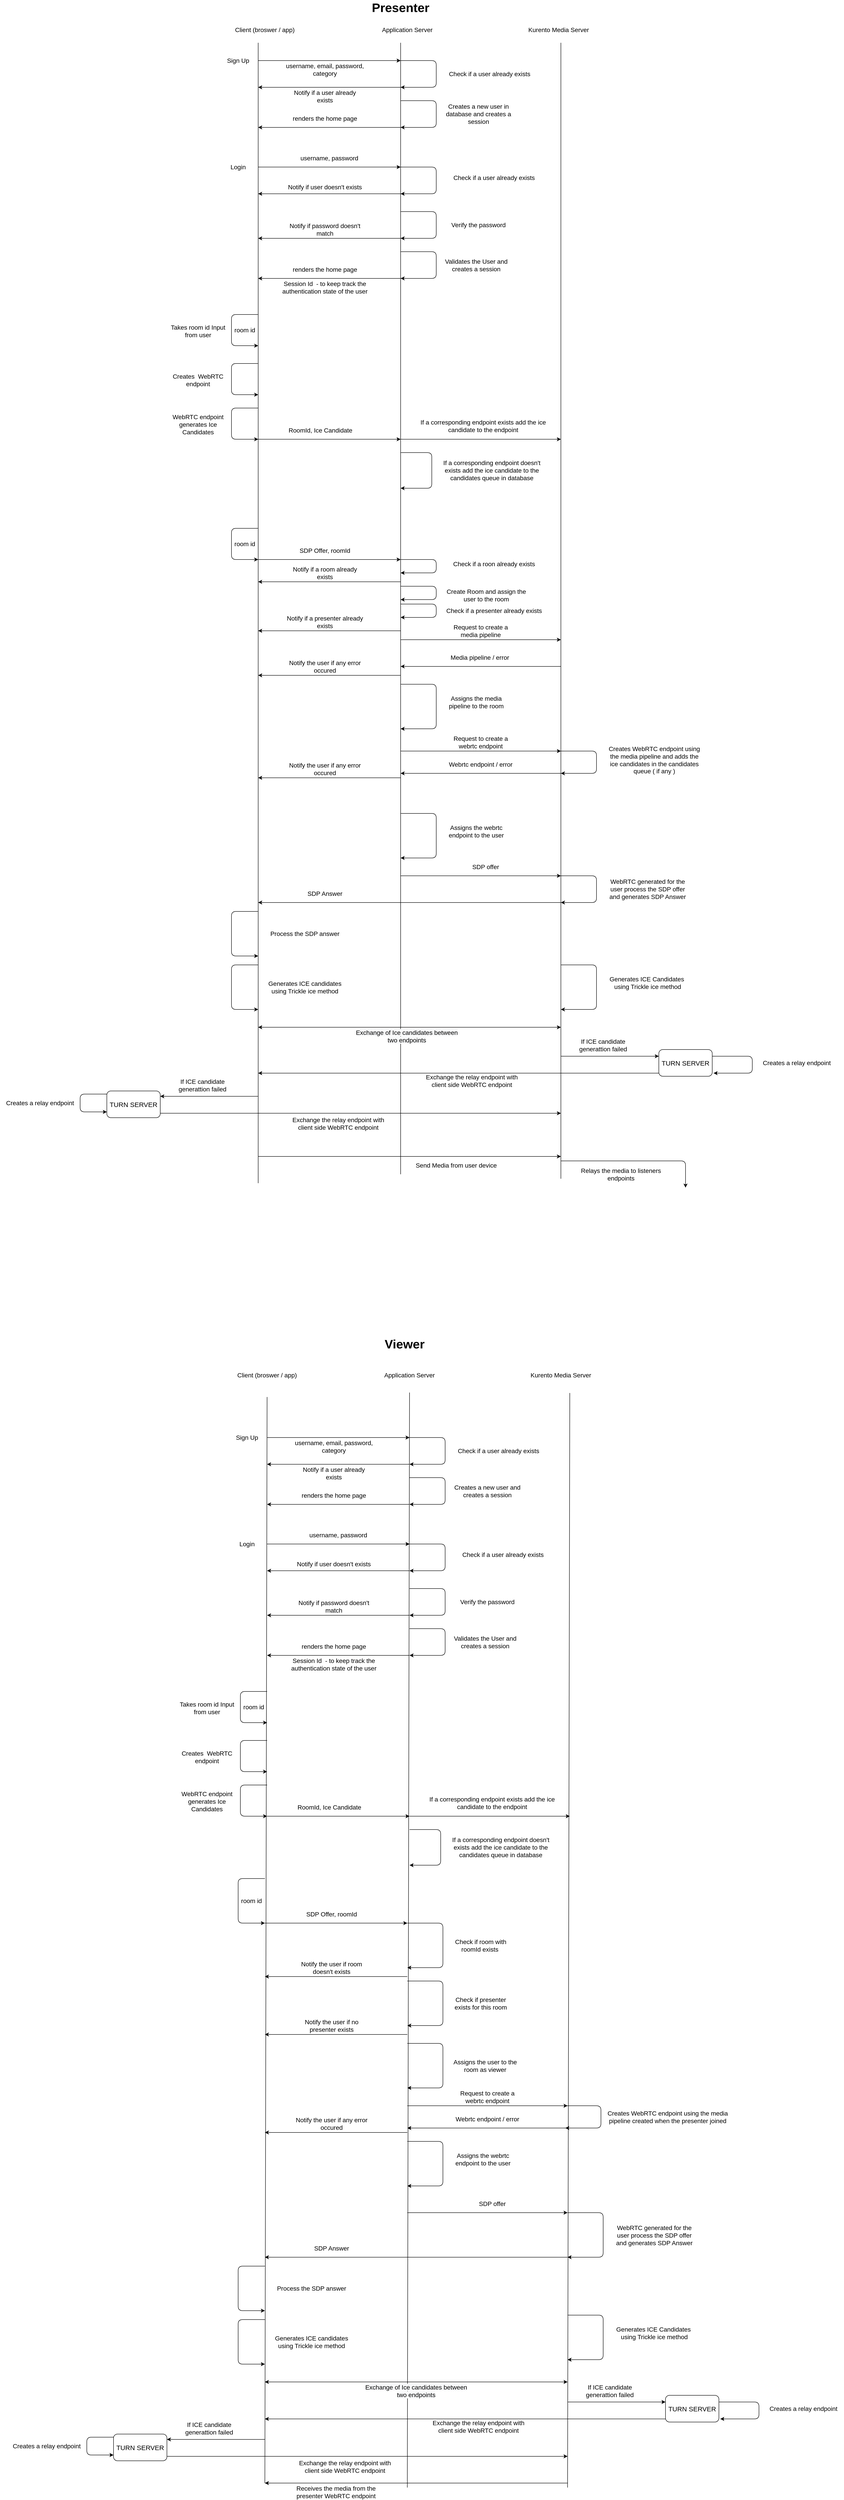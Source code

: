 <mxfile version="14.9.0" type="github">
  <diagram id="SoZsTIdBgx4J95R5Ew_U" name="Page-1">
    <mxGraphModel dx="9907" dy="7738" grid="1" gridSize="10" guides="1" tooltips="1" connect="1" arrows="1" fold="1" page="1" pageScale="1" pageWidth="827" pageHeight="1169" math="0" shadow="0">
      <root>
        <mxCell id="0" />
        <mxCell id="1" parent="0" />
        <mxCell id="hNCnw0IFGOrr4INCpkIH-62" value="" style="group" vertex="1" connectable="0" parent="1">
          <mxGeometry x="-210" y="-2200" width="1880" height="2649" as="geometry" />
        </mxCell>
        <mxCell id="yUcIi_S3aWuM9njDCdFb-74" value="" style="group" parent="hNCnw0IFGOrr4INCpkIH-62" vertex="1" connectable="0">
          <mxGeometry y="989" width="1880" height="1660" as="geometry" />
        </mxCell>
        <mxCell id="C7ZMCxFTxeC5OYaZA-7S-159" value="Check if a presenter already exists" style="text;html=1;strokeColor=none;fillColor=none;align=center;verticalAlign=middle;whiteSpace=wrap;rounded=0;fontSize=14;" parent="yUcIi_S3aWuM9njDCdFb-74" vertex="1">
          <mxGeometry x="1000" y="365" width="220" height="20" as="geometry" />
        </mxCell>
        <mxCell id="C7ZMCxFTxeC5OYaZA-7S-1" value="" style="endArrow=none;html=1;" parent="yUcIi_S3aWuM9njDCdFb-74" edge="1">
          <mxGeometry x="500" y="100" width="50" height="50" as="geometry">
            <mxPoint x="580" y="1660" as="sourcePoint" />
            <mxPoint x="580" y="-900" as="targetPoint" />
          </mxGeometry>
        </mxCell>
        <mxCell id="C7ZMCxFTxeC5OYaZA-7S-2" value="" style="endArrow=none;html=1;" parent="yUcIi_S3aWuM9njDCdFb-74" edge="1">
          <mxGeometry x="500" y="100" width="50" height="50" as="geometry">
            <mxPoint x="900" y="1640" as="sourcePoint" />
            <mxPoint x="900" y="-900" as="targetPoint" />
          </mxGeometry>
        </mxCell>
        <mxCell id="C7ZMCxFTxeC5OYaZA-7S-3" value="" style="endArrow=none;html=1;" parent="yUcIi_S3aWuM9njDCdFb-74" edge="1">
          <mxGeometry x="500" y="100" width="50" height="50" as="geometry">
            <mxPoint x="1260" y="1650" as="sourcePoint" />
            <mxPoint x="1260" y="-900" as="targetPoint" />
          </mxGeometry>
        </mxCell>
        <mxCell id="C7ZMCxFTxeC5OYaZA-7S-12" value="" style="endArrow=classic;html=1;fontSize=14;" parent="yUcIi_S3aWuM9njDCdFb-74" edge="1">
          <mxGeometry x="500" y="100" width="50" height="50" as="geometry">
            <mxPoint x="900" y="320" as="sourcePoint" />
            <mxPoint x="900" y="350" as="targetPoint" />
            <Array as="points">
              <mxPoint x="980" y="320" />
              <mxPoint x="980" y="350" />
            </Array>
          </mxGeometry>
        </mxCell>
        <mxCell id="C7ZMCxFTxeC5OYaZA-7S-13" value="Create Room and assign the user to the room" style="text;html=1;strokeColor=none;fillColor=none;align=center;verticalAlign=middle;whiteSpace=wrap;rounded=0;fontSize=14;" parent="yUcIi_S3aWuM9njDCdFb-74" vertex="1">
          <mxGeometry x="995" y="330" width="195" height="20" as="geometry" />
        </mxCell>
        <mxCell id="C7ZMCxFTxeC5OYaZA-7S-19" value="" style="group" parent="yUcIi_S3aWuM9njDCdFb-74" vertex="1" connectable="0">
          <mxGeometry x="900" y="410" width="360" height="30" as="geometry" />
        </mxCell>
        <mxCell id="C7ZMCxFTxeC5OYaZA-7S-17" value="" style="endArrow=classic;html=1;fontSize=14;" parent="C7ZMCxFTxeC5OYaZA-7S-19" edge="1">
          <mxGeometry width="50" height="50" relative="1" as="geometry">
            <mxPoint y="30" as="sourcePoint" />
            <mxPoint x="360" y="30" as="targetPoint" />
          </mxGeometry>
        </mxCell>
        <mxCell id="C7ZMCxFTxeC5OYaZA-7S-18" value="Request to create a media pipeline" style="text;html=1;strokeColor=none;fillColor=none;align=center;verticalAlign=middle;whiteSpace=wrap;rounded=0;fontSize=14;" parent="C7ZMCxFTxeC5OYaZA-7S-19" vertex="1">
          <mxGeometry x="100" width="160" height="20" as="geometry" />
        </mxCell>
        <mxCell id="C7ZMCxFTxeC5OYaZA-7S-158" value="" style="endArrow=classic;html=1;fontSize=14;" parent="C7ZMCxFTxeC5OYaZA-7S-19" edge="1">
          <mxGeometry width="50" height="50" relative="1" as="geometry">
            <mxPoint y="-50" as="sourcePoint" />
            <mxPoint y="-20" as="targetPoint" />
            <Array as="points">
              <mxPoint x="80" y="-50" />
              <mxPoint x="80" y="-20" />
            </Array>
          </mxGeometry>
        </mxCell>
        <mxCell id="C7ZMCxFTxeC5OYaZA-7S-20" value="" style="group" parent="yUcIi_S3aWuM9njDCdFb-74" vertex="1" connectable="0">
          <mxGeometry x="1340" y="690" width="240" height="100" as="geometry" />
        </mxCell>
        <mxCell id="yUcIi_S3aWuM9njDCdFb-6" value="" style="group" parent="C7ZMCxFTxeC5OYaZA-7S-20" vertex="1" connectable="0">
          <mxGeometry width="240" height="50" as="geometry" />
        </mxCell>
        <mxCell id="C7ZMCxFTxeC5OYaZA-7S-15" value="" style="endArrow=classic;html=1;fontSize=14;" parent="yUcIi_S3aWuM9njDCdFb-6" edge="1">
          <mxGeometry width="50" height="50" relative="1" as="geometry">
            <mxPoint x="-80" as="sourcePoint" />
            <mxPoint x="-80" y="50" as="targetPoint" />
            <Array as="points">
              <mxPoint />
              <mxPoint y="50" />
            </Array>
          </mxGeometry>
        </mxCell>
        <mxCell id="C7ZMCxFTxeC5OYaZA-7S-16" value="Creates WebRTC endpoint using the media pipeline and adds the ice candidates in the candidates queue ( if any )" style="text;html=1;strokeColor=none;fillColor=none;align=center;verticalAlign=middle;whiteSpace=wrap;rounded=0;fontSize=14;" parent="yUcIi_S3aWuM9njDCdFb-6" vertex="1">
          <mxGeometry x="20" width="220" height="39" as="geometry" />
        </mxCell>
        <mxCell id="C7ZMCxFTxeC5OYaZA-7S-24" value="" style="group" parent="yUcIi_S3aWuM9njDCdFb-74" vertex="1" connectable="0">
          <mxGeometry x="900" y="470" width="360" height="30" as="geometry" />
        </mxCell>
        <mxCell id="C7ZMCxFTxeC5OYaZA-7S-22" value="" style="endArrow=classic;html=1;fontSize=14;" parent="C7ZMCxFTxeC5OYaZA-7S-24" edge="1">
          <mxGeometry width="50" height="50" as="geometry">
            <mxPoint x="360" y="30" as="sourcePoint" />
            <mxPoint y="30" as="targetPoint" />
          </mxGeometry>
        </mxCell>
        <mxCell id="C7ZMCxFTxeC5OYaZA-7S-23" value="Media pipeline / error&amp;nbsp;" style="text;html=1;strokeColor=none;fillColor=none;align=center;verticalAlign=middle;whiteSpace=wrap;rounded=0;fontSize=14;" parent="C7ZMCxFTxeC5OYaZA-7S-24" vertex="1">
          <mxGeometry x="100" width="160" height="20" as="geometry" />
        </mxCell>
        <mxCell id="C7ZMCxFTxeC5OYaZA-7S-25" value="" style="group" parent="yUcIi_S3aWuM9njDCdFb-74" vertex="1" connectable="0">
          <mxGeometry x="900" y="660" width="360" height="30" as="geometry" />
        </mxCell>
        <mxCell id="C7ZMCxFTxeC5OYaZA-7S-26" value="" style="endArrow=classic;html=1;fontSize=14;" parent="C7ZMCxFTxeC5OYaZA-7S-25" edge="1">
          <mxGeometry width="50" height="50" relative="1" as="geometry">
            <mxPoint y="30" as="sourcePoint" />
            <mxPoint x="360" y="30" as="targetPoint" />
          </mxGeometry>
        </mxCell>
        <mxCell id="C7ZMCxFTxeC5OYaZA-7S-27" value="Request to create a webrtc endpoint" style="text;html=1;strokeColor=none;fillColor=none;align=center;verticalAlign=middle;whiteSpace=wrap;rounded=0;fontSize=14;" parent="C7ZMCxFTxeC5OYaZA-7S-25" vertex="1">
          <mxGeometry x="100" width="160" height="20" as="geometry" />
        </mxCell>
        <mxCell id="C7ZMCxFTxeC5OYaZA-7S-28" value="" style="group" parent="yUcIi_S3aWuM9njDCdFb-74" vertex="1" connectable="0">
          <mxGeometry x="900" y="710" width="360" height="30" as="geometry" />
        </mxCell>
        <mxCell id="C7ZMCxFTxeC5OYaZA-7S-29" value="" style="endArrow=classic;html=1;fontSize=14;" parent="C7ZMCxFTxeC5OYaZA-7S-28" edge="1">
          <mxGeometry width="50" height="50" as="geometry">
            <mxPoint x="360" y="30" as="sourcePoint" />
            <mxPoint y="30" as="targetPoint" />
          </mxGeometry>
        </mxCell>
        <mxCell id="C7ZMCxFTxeC5OYaZA-7S-30" value="Webrtc endpoint / error" style="text;html=1;strokeColor=none;fillColor=none;align=center;verticalAlign=middle;whiteSpace=wrap;rounded=0;fontSize=14;" parent="C7ZMCxFTxeC5OYaZA-7S-28" vertex="1">
          <mxGeometry x="100" width="160" height="20" as="geometry" />
        </mxCell>
        <mxCell id="C7ZMCxFTxeC5OYaZA-7S-33" value="" style="group" parent="yUcIi_S3aWuM9njDCdFb-74" vertex="1" connectable="0">
          <mxGeometry x="980" y="830" width="160" height="100" as="geometry" />
        </mxCell>
        <mxCell id="C7ZMCxFTxeC5OYaZA-7S-34" value="" style="endArrow=classic;html=1;fontSize=14;" parent="C7ZMCxFTxeC5OYaZA-7S-33" edge="1">
          <mxGeometry width="50" height="50" relative="1" as="geometry">
            <mxPoint x="-80" as="sourcePoint" />
            <mxPoint x="-80" y="100" as="targetPoint" />
            <Array as="points">
              <mxPoint />
              <mxPoint y="100" />
            </Array>
          </mxGeometry>
        </mxCell>
        <mxCell id="C7ZMCxFTxeC5OYaZA-7S-35" value="Assigns the webrtc endpoint to the user" style="text;html=1;strokeColor=none;fillColor=none;align=center;verticalAlign=middle;whiteSpace=wrap;rounded=0;fontSize=14;" parent="C7ZMCxFTxeC5OYaZA-7S-33" vertex="1">
          <mxGeometry x="20" y="20" width="140" height="39" as="geometry" />
        </mxCell>
        <mxCell id="C7ZMCxFTxeC5OYaZA-7S-36" value="" style="group" parent="yUcIi_S3aWuM9njDCdFb-74" vertex="1" connectable="0">
          <mxGeometry x="580" y="230" width="320" height="30" as="geometry" />
        </mxCell>
        <mxCell id="C7ZMCxFTxeC5OYaZA-7S-10" value="" style="endArrow=classic;html=1;fontSize=14;" parent="C7ZMCxFTxeC5OYaZA-7S-36" edge="1">
          <mxGeometry width="50" height="50" relative="1" as="geometry">
            <mxPoint y="30" as="sourcePoint" />
            <mxPoint x="320" y="30" as="targetPoint" />
          </mxGeometry>
        </mxCell>
        <mxCell id="C7ZMCxFTxeC5OYaZA-7S-11" value="SDP Offer, roomId" style="text;html=1;strokeColor=none;fillColor=none;align=center;verticalAlign=middle;whiteSpace=wrap;rounded=0;fontSize=14;" parent="C7ZMCxFTxeC5OYaZA-7S-36" vertex="1">
          <mxGeometry x="70" width="160" height="20" as="geometry" />
        </mxCell>
        <mxCell id="C7ZMCxFTxeC5OYaZA-7S-37" value="" style="group" parent="yUcIi_S3aWuM9njDCdFb-74" vertex="1" connectable="0">
          <mxGeometry x="580" y="490" width="320" height="30" as="geometry" />
        </mxCell>
        <mxCell id="C7ZMCxFTxeC5OYaZA-7S-31" value="" style="endArrow=classic;html=1;fontSize=14;" parent="C7ZMCxFTxeC5OYaZA-7S-37" edge="1">
          <mxGeometry width="50" height="50" relative="1" as="geometry">
            <mxPoint x="320" y="30" as="sourcePoint" />
            <mxPoint y="30" as="targetPoint" />
          </mxGeometry>
        </mxCell>
        <mxCell id="C7ZMCxFTxeC5OYaZA-7S-32" value="Notify the user if any error occured" style="text;html=1;strokeColor=none;fillColor=none;align=center;verticalAlign=middle;whiteSpace=wrap;rounded=0;fontSize=14;" parent="C7ZMCxFTxeC5OYaZA-7S-37" vertex="1">
          <mxGeometry x="60" width="180" height="20" as="geometry" />
        </mxCell>
        <mxCell id="C7ZMCxFTxeC5OYaZA-7S-41" value="" style="group" parent="yUcIi_S3aWuM9njDCdFb-74" vertex="1" connectable="0">
          <mxGeometry x="580" y="720" width="320" height="30" as="geometry" />
        </mxCell>
        <mxCell id="C7ZMCxFTxeC5OYaZA-7S-42" value="" style="endArrow=classic;html=1;fontSize=14;" parent="C7ZMCxFTxeC5OYaZA-7S-41" edge="1">
          <mxGeometry width="50" height="50" relative="1" as="geometry">
            <mxPoint x="320" y="30" as="sourcePoint" />
            <mxPoint y="30" as="targetPoint" />
          </mxGeometry>
        </mxCell>
        <mxCell id="C7ZMCxFTxeC5OYaZA-7S-43" value="Notify the user if any error occured" style="text;html=1;strokeColor=none;fillColor=none;align=center;verticalAlign=middle;whiteSpace=wrap;rounded=0;fontSize=14;" parent="C7ZMCxFTxeC5OYaZA-7S-41" vertex="1">
          <mxGeometry x="60" width="180" height="20" as="geometry" />
        </mxCell>
        <mxCell id="C7ZMCxFTxeC5OYaZA-7S-53" value="" style="group" parent="yUcIi_S3aWuM9njDCdFb-74" vertex="1" connectable="0">
          <mxGeometry x="520" y="190" width="60" height="70" as="geometry" />
        </mxCell>
        <mxCell id="C7ZMCxFTxeC5OYaZA-7S-8" value="" style="endArrow=classic;html=1;fontSize=14;" parent="C7ZMCxFTxeC5OYaZA-7S-53" edge="1">
          <mxGeometry width="50" height="50" relative="1" as="geometry">
            <mxPoint x="60" as="sourcePoint" />
            <mxPoint x="60" y="70" as="targetPoint" />
            <Array as="points">
              <mxPoint />
              <mxPoint y="70" />
            </Array>
          </mxGeometry>
        </mxCell>
        <mxCell id="C7ZMCxFTxeC5OYaZA-7S-9" value="room id" style="text;html=1;strokeColor=none;fillColor=none;align=center;verticalAlign=middle;whiteSpace=wrap;rounded=0;fontSize=14;direction=west;rotation=0;" parent="C7ZMCxFTxeC5OYaZA-7S-53" vertex="1">
          <mxGeometry y="28" width="60" height="14" as="geometry" />
        </mxCell>
        <mxCell id="C7ZMCxFTxeC5OYaZA-7S-58" value="" style="group" parent="yUcIi_S3aWuM9njDCdFb-74" vertex="1" connectable="0">
          <mxGeometry x="520" y="1050" width="250" height="100" as="geometry" />
        </mxCell>
        <mxCell id="C7ZMCxFTxeC5OYaZA-7S-54" value="" style="group" parent="C7ZMCxFTxeC5OYaZA-7S-58" vertex="1" connectable="0">
          <mxGeometry width="60" height="100" as="geometry" />
        </mxCell>
        <mxCell id="C7ZMCxFTxeC5OYaZA-7S-55" value="" style="endArrow=classic;html=1;fontSize=14;" parent="C7ZMCxFTxeC5OYaZA-7S-54" edge="1">
          <mxGeometry width="50" height="50" relative="1" as="geometry">
            <mxPoint x="60" as="sourcePoint" />
            <mxPoint x="60" y="100" as="targetPoint" />
            <Array as="points">
              <mxPoint />
              <mxPoint y="100" />
            </Array>
          </mxGeometry>
        </mxCell>
        <mxCell id="C7ZMCxFTxeC5OYaZA-7S-57" value="Process the SDP answer" style="text;html=1;strokeColor=none;fillColor=none;align=center;verticalAlign=middle;whiteSpace=wrap;rounded=0;fontSize=14;" parent="C7ZMCxFTxeC5OYaZA-7S-58" vertex="1">
          <mxGeometry x="80" y="40" width="170" height="20" as="geometry" />
        </mxCell>
        <mxCell id="C7ZMCxFTxeC5OYaZA-7S-59" value="" style="group" parent="yUcIi_S3aWuM9njDCdFb-74" vertex="1" connectable="0">
          <mxGeometry x="520" y="1170" width="250" height="100" as="geometry" />
        </mxCell>
        <mxCell id="C7ZMCxFTxeC5OYaZA-7S-60" value="" style="group" parent="C7ZMCxFTxeC5OYaZA-7S-59" vertex="1" connectable="0">
          <mxGeometry width="60" height="100" as="geometry" />
        </mxCell>
        <mxCell id="C7ZMCxFTxeC5OYaZA-7S-61" value="" style="endArrow=classic;html=1;fontSize=14;" parent="C7ZMCxFTxeC5OYaZA-7S-60" edge="1">
          <mxGeometry width="50" height="50" relative="1" as="geometry">
            <mxPoint x="60" as="sourcePoint" />
            <mxPoint x="60" y="100" as="targetPoint" />
            <Array as="points">
              <mxPoint />
              <mxPoint y="100" />
            </Array>
          </mxGeometry>
        </mxCell>
        <mxCell id="C7ZMCxFTxeC5OYaZA-7S-62" value="Generates ICE candidates&lt;br&gt;using Trickle ice method" style="text;html=1;strokeColor=none;fillColor=none;align=center;verticalAlign=middle;whiteSpace=wrap;rounded=0;fontSize=14;" parent="C7ZMCxFTxeC5OYaZA-7S-59" vertex="1">
          <mxGeometry x="80" y="40" width="170" height="20" as="geometry" />
        </mxCell>
        <mxCell id="C7ZMCxFTxeC5OYaZA-7S-63" value="" style="group" parent="yUcIi_S3aWuM9njDCdFb-74" vertex="1" connectable="0">
          <mxGeometry x="1340" y="1170" width="210" height="100" as="geometry" />
        </mxCell>
        <mxCell id="C7ZMCxFTxeC5OYaZA-7S-64" value="" style="endArrow=classic;html=1;fontSize=14;" parent="C7ZMCxFTxeC5OYaZA-7S-63" edge="1">
          <mxGeometry width="50" height="50" relative="1" as="geometry">
            <mxPoint x="-80" as="sourcePoint" />
            <mxPoint x="-80" y="100" as="targetPoint" />
            <Array as="points">
              <mxPoint />
              <mxPoint y="100" />
            </Array>
          </mxGeometry>
        </mxCell>
        <mxCell id="C7ZMCxFTxeC5OYaZA-7S-65" value="Generates ICE Candidates&amp;nbsp;&lt;br&gt;using Trickle ice method" style="text;html=1;strokeColor=none;fillColor=none;align=center;verticalAlign=middle;whiteSpace=wrap;rounded=0;fontSize=14;" parent="C7ZMCxFTxeC5OYaZA-7S-63" vertex="1">
          <mxGeometry x="20" y="20" width="190" height="39" as="geometry" />
        </mxCell>
        <mxCell id="C7ZMCxFTxeC5OYaZA-7S-66" value="" style="endArrow=classic;startArrow=classic;html=1;fontSize=14;" parent="yUcIi_S3aWuM9njDCdFb-74" edge="1">
          <mxGeometry x="500" y="100" width="50" height="50" as="geometry">
            <mxPoint x="580" y="1310" as="sourcePoint" />
            <mxPoint x="1260" y="1310" as="targetPoint" />
          </mxGeometry>
        </mxCell>
        <mxCell id="C7ZMCxFTxeC5OYaZA-7S-68" value="&lt;meta charset=&quot;utf-8&quot;&gt;&lt;span style=&quot;color: rgb(0, 0, 0); font-family: helvetica; font-size: 14px; font-style: normal; font-weight: 400; letter-spacing: normal; text-align: center; text-indent: 0px; text-transform: none; word-spacing: 0px; background-color: rgb(248, 249, 250); display: inline; float: none;&quot;&gt;Exchange of Ice candidates between two endpoints&lt;/span&gt;" style="text;html=1;strokeColor=none;fillColor=none;align=center;verticalAlign=middle;whiteSpace=wrap;rounded=0;fontSize=14;" parent="yUcIi_S3aWuM9njDCdFb-74" vertex="1">
          <mxGeometry x="794" y="1320" width="240" height="20" as="geometry" />
        </mxCell>
        <mxCell id="C7ZMCxFTxeC5OYaZA-7S-161" value="" style="group" parent="yUcIi_S3aWuM9njDCdFb-74" vertex="1" connectable="0">
          <mxGeometry x="580" y="390" width="320" height="30" as="geometry" />
        </mxCell>
        <mxCell id="C7ZMCxFTxeC5OYaZA-7S-162" value="" style="endArrow=classic;html=1;fontSize=14;" parent="C7ZMCxFTxeC5OYaZA-7S-161" edge="1">
          <mxGeometry width="50" height="50" relative="1" as="geometry">
            <mxPoint x="320" y="30" as="sourcePoint" />
            <mxPoint y="30" as="targetPoint" />
          </mxGeometry>
        </mxCell>
        <mxCell id="C7ZMCxFTxeC5OYaZA-7S-163" value="Notify if a presenter already exists" style="text;html=1;strokeColor=none;fillColor=none;align=center;verticalAlign=middle;whiteSpace=wrap;rounded=0;fontSize=14;" parent="C7ZMCxFTxeC5OYaZA-7S-161" vertex="1">
          <mxGeometry x="60" width="180" height="20" as="geometry" />
        </mxCell>
        <mxCell id="C7ZMCxFTxeC5OYaZA-7S-164" value="" style="endArrow=classic;html=1;fontSize=14;" parent="yUcIi_S3aWuM9njDCdFb-74" edge="1">
          <mxGeometry width="50" height="50" relative="1" as="geometry">
            <mxPoint x="900" y="260" as="sourcePoint" />
            <mxPoint x="900" y="290" as="targetPoint" />
            <Array as="points">
              <mxPoint x="980" y="260" />
              <mxPoint x="980" y="290" />
            </Array>
          </mxGeometry>
        </mxCell>
        <mxCell id="C7ZMCxFTxeC5OYaZA-7S-165" value="Check if a roon already exists" style="text;html=1;strokeColor=none;fillColor=none;align=center;verticalAlign=middle;whiteSpace=wrap;rounded=0;fontSize=14;" parent="yUcIi_S3aWuM9njDCdFb-74" vertex="1">
          <mxGeometry x="1000" y="260" width="220" height="20" as="geometry" />
        </mxCell>
        <mxCell id="C7ZMCxFTxeC5OYaZA-7S-166" value="" style="group" parent="yUcIi_S3aWuM9njDCdFb-74" vertex="1" connectable="0">
          <mxGeometry x="580" y="280" width="320" height="30" as="geometry" />
        </mxCell>
        <mxCell id="C7ZMCxFTxeC5OYaZA-7S-167" value="" style="endArrow=classic;html=1;fontSize=14;" parent="C7ZMCxFTxeC5OYaZA-7S-166" edge="1">
          <mxGeometry width="50" height="50" relative="1" as="geometry">
            <mxPoint x="320" y="30" as="sourcePoint" />
            <mxPoint y="30" as="targetPoint" />
          </mxGeometry>
        </mxCell>
        <mxCell id="C7ZMCxFTxeC5OYaZA-7S-168" value="Notify if a room already exists" style="text;html=1;strokeColor=none;fillColor=none;align=center;verticalAlign=middle;whiteSpace=wrap;rounded=0;fontSize=14;" parent="C7ZMCxFTxeC5OYaZA-7S-166" vertex="1">
          <mxGeometry x="60" width="180" height="20" as="geometry" />
        </mxCell>
        <mxCell id="C7ZMCxFTxeC5OYaZA-7S-51" value="" style="endArrow=classic;html=1;fontSize=14;" parent="yUcIi_S3aWuM9njDCdFb-74" edge="1">
          <mxGeometry x="580" y="1000" width="50" height="50" as="geometry">
            <mxPoint x="1260" y="1030" as="sourcePoint" />
            <mxPoint x="580" y="1030" as="targetPoint" />
          </mxGeometry>
        </mxCell>
        <mxCell id="C7ZMCxFTxeC5OYaZA-7S-52" value="SDP Answer" style="text;html=1;strokeColor=none;fillColor=none;align=center;verticalAlign=middle;whiteSpace=wrap;rounded=0;fontSize=14;" parent="yUcIi_S3aWuM9njDCdFb-74" vertex="1">
          <mxGeometry x="640" y="1000" width="180" height="20" as="geometry" />
        </mxCell>
        <mxCell id="yUcIi_S3aWuM9njDCdFb-3" value="" style="group" parent="yUcIi_S3aWuM9njDCdFb-74" vertex="1" connectable="0">
          <mxGeometry x="980" y="540" width="160" height="100" as="geometry" />
        </mxCell>
        <mxCell id="yUcIi_S3aWuM9njDCdFb-4" value="" style="endArrow=classic;html=1;fontSize=14;" parent="yUcIi_S3aWuM9njDCdFb-3" edge="1">
          <mxGeometry width="50" height="50" relative="1" as="geometry">
            <mxPoint x="-80" as="sourcePoint" />
            <mxPoint x="-80" y="100" as="targetPoint" />
            <Array as="points">
              <mxPoint />
              <mxPoint y="100" />
            </Array>
          </mxGeometry>
        </mxCell>
        <mxCell id="yUcIi_S3aWuM9njDCdFb-5" value="Assigns the media pipeline to the room" style="text;html=1;strokeColor=none;fillColor=none;align=center;verticalAlign=middle;whiteSpace=wrap;rounded=0;fontSize=14;" parent="yUcIi_S3aWuM9njDCdFb-3" vertex="1">
          <mxGeometry x="20" y="20" width="140" height="39" as="geometry" />
        </mxCell>
        <mxCell id="yUcIi_S3aWuM9njDCdFb-10" value="" style="group" parent="yUcIi_S3aWuM9njDCdFb-74" vertex="1" connectable="0">
          <mxGeometry x="1340" y="930" width="210" height="100" as="geometry" />
        </mxCell>
        <mxCell id="C7ZMCxFTxeC5OYaZA-7S-48" value="" style="endArrow=classic;html=1;fontSize=14;" parent="yUcIi_S3aWuM9njDCdFb-10" edge="1">
          <mxGeometry width="50" height="50" as="geometry">
            <mxPoint x="-80" y="40" as="sourcePoint" />
            <mxPoint x="-80" y="100" as="targetPoint" />
            <Array as="points">
              <mxPoint y="40" />
              <mxPoint y="100" />
            </Array>
          </mxGeometry>
        </mxCell>
        <mxCell id="C7ZMCxFTxeC5OYaZA-7S-49" value="WebRTC generated for the user process the SDP offer and generates SDP Answer" style="text;html=1;strokeColor=none;fillColor=none;align=center;verticalAlign=middle;whiteSpace=wrap;rounded=0;fontSize=14;" parent="yUcIi_S3aWuM9njDCdFb-10" vertex="1">
          <mxGeometry x="20" y="50" width="190" height="39" as="geometry" />
        </mxCell>
        <mxCell id="yUcIi_S3aWuM9njDCdFb-14" value="" style="group" parent="yUcIi_S3aWuM9njDCdFb-74" vertex="1" connectable="0">
          <mxGeometry x="900" y="940" width="360" height="30" as="geometry" />
        </mxCell>
        <mxCell id="yUcIi_S3aWuM9njDCdFb-1" value="" style="endArrow=classic;html=1;" parent="yUcIi_S3aWuM9njDCdFb-14" edge="1">
          <mxGeometry width="50" height="50" relative="1" as="geometry">
            <mxPoint y="30" as="sourcePoint" />
            <mxPoint x="360" y="30" as="targetPoint" />
          </mxGeometry>
        </mxCell>
        <mxCell id="yUcIi_S3aWuM9njDCdFb-2" value="&lt;font style=&quot;font-size: 14px&quot;&gt;SDP offer&amp;nbsp;&lt;/font&gt;" style="text;html=1;strokeColor=none;fillColor=none;align=center;verticalAlign=middle;whiteSpace=wrap;rounded=0;" parent="yUcIi_S3aWuM9njDCdFb-14" vertex="1">
          <mxGeometry x="122.5" width="140" height="20" as="geometry" />
        </mxCell>
        <mxCell id="yUcIi_S3aWuM9njDCdFb-51" value="" style="group" parent="yUcIi_S3aWuM9njDCdFb-74" vertex="1" connectable="0">
          <mxGeometry y="1400" width="1260" height="106" as="geometry" />
        </mxCell>
        <mxCell id="yUcIi_S3aWuM9njDCdFb-62" value="" style="group" parent="yUcIi_S3aWuM9njDCdFb-51" vertex="1" connectable="0">
          <mxGeometry y="30" width="1260" height="106" as="geometry" />
        </mxCell>
        <mxCell id="yUcIi_S3aWuM9njDCdFb-52" value="" style="rounded=1;whiteSpace=wrap;html=1;" parent="yUcIi_S3aWuM9njDCdFb-62" vertex="1">
          <mxGeometry x="240" y="23" width="120" height="60" as="geometry" />
        </mxCell>
        <mxCell id="yUcIi_S3aWuM9njDCdFb-53" value="&lt;font style=&quot;font-size: 15px&quot;&gt;TURN SERVER&lt;/font&gt;" style="text;html=1;strokeColor=none;fillColor=none;align=center;verticalAlign=middle;whiteSpace=wrap;rounded=0;" parent="yUcIi_S3aWuM9njDCdFb-62" vertex="1">
          <mxGeometry x="245" y="43" width="110" height="20" as="geometry" />
        </mxCell>
        <mxCell id="yUcIi_S3aWuM9njDCdFb-54" value="" style="endArrow=classic;html=1;entryX=0;entryY=0.25;entryDx=0;entryDy=0;" parent="yUcIi_S3aWuM9njDCdFb-62" edge="1">
          <mxGeometry width="50" height="50" relative="1" as="geometry">
            <mxPoint x="580" y="35" as="sourcePoint" />
            <mxPoint x="360" y="35" as="targetPoint" />
          </mxGeometry>
        </mxCell>
        <mxCell id="yUcIi_S3aWuM9njDCdFb-55" value="&lt;font style=&quot;font-size: 14px&quot;&gt;If ICE candidate generattion failed&lt;/font&gt;" style="text;html=1;strokeColor=none;fillColor=none;align=center;verticalAlign=middle;whiteSpace=wrap;rounded=0;" parent="yUcIi_S3aWuM9njDCdFb-62" vertex="1">
          <mxGeometry x="380" width="150" height="20" as="geometry" />
        </mxCell>
        <mxCell id="yUcIi_S3aWuM9njDCdFb-56" value="&lt;span style=&quot;font-size: 14px&quot;&gt;Creates a relay endpoint&lt;/span&gt;" style="text;html=1;strokeColor=none;fillColor=none;align=center;verticalAlign=middle;whiteSpace=wrap;rounded=0;" parent="yUcIi_S3aWuM9njDCdFb-62" vertex="1">
          <mxGeometry y="40" width="180" height="20" as="geometry" />
        </mxCell>
        <mxCell id="yUcIi_S3aWuM9njDCdFb-57" value="" style="group" parent="yUcIi_S3aWuM9njDCdFb-62" vertex="1" connectable="0">
          <mxGeometry x="180" y="30" width="60" height="40" as="geometry" />
        </mxCell>
        <mxCell id="yUcIi_S3aWuM9njDCdFb-58" value="" style="endArrow=classic;html=1;fontSize=14;" parent="yUcIi_S3aWuM9njDCdFb-57" edge="1">
          <mxGeometry width="50" height="50" relative="1" as="geometry">
            <mxPoint x="60" as="sourcePoint" />
            <mxPoint x="60" y="40" as="targetPoint" />
            <Array as="points">
              <mxPoint />
              <mxPoint y="40" />
            </Array>
          </mxGeometry>
        </mxCell>
        <mxCell id="yUcIi_S3aWuM9njDCdFb-59" value="" style="endArrow=classic;html=1;" parent="yUcIi_S3aWuM9njDCdFb-62" edge="1">
          <mxGeometry width="50" height="50" relative="1" as="geometry">
            <mxPoint x="360" y="73" as="sourcePoint" />
            <mxPoint x="1260" y="73" as="targetPoint" />
          </mxGeometry>
        </mxCell>
        <mxCell id="yUcIi_S3aWuM9njDCdFb-60" value="&lt;font style=&quot;font-size: 14px&quot;&gt;Exchange the relay endpoint with client side WebRTC endpoint&lt;/font&gt;" style="text;html=1;strokeColor=none;fillColor=none;align=center;verticalAlign=middle;whiteSpace=wrap;rounded=0;" parent="yUcIi_S3aWuM9njDCdFb-62" vertex="1">
          <mxGeometry x="640" y="86" width="240" height="20" as="geometry" />
        </mxCell>
        <mxCell id="yUcIi_S3aWuM9njDCdFb-61" value="" style="group" parent="yUcIi_S3aWuM9njDCdFb-74" vertex="1" connectable="0">
          <mxGeometry x="580" y="1600" width="960" height="50" as="geometry" />
        </mxCell>
        <mxCell id="C7ZMCxFTxeC5OYaZA-7S-73" value="" style="endArrow=classic;html=1;fontSize=14;sketch=0;" parent="yUcIi_S3aWuM9njDCdFb-61" edge="1">
          <mxGeometry x="711" y="10" width="50" height="50" as="geometry">
            <mxPoint x="680" y="10" as="sourcePoint" />
            <mxPoint x="960" y="70" as="targetPoint" />
            <Array as="points">
              <mxPoint x="960" y="10" />
            </Array>
          </mxGeometry>
        </mxCell>
        <mxCell id="C7ZMCxFTxeC5OYaZA-7S-74" value="Relays the media to listeners endpoints" style="text;html=1;strokeColor=none;fillColor=none;align=center;verticalAlign=middle;whiteSpace=wrap;rounded=0;fontSize=14;" parent="yUcIi_S3aWuM9njDCdFb-61" vertex="1">
          <mxGeometry x="710" y="30" width="210" height="20" as="geometry" />
        </mxCell>
        <mxCell id="C7ZMCxFTxeC5OYaZA-7S-69" value="" style="endArrow=classic;html=1;fontSize=14;" parent="yUcIi_S3aWuM9njDCdFb-61" edge="1">
          <mxGeometry width="50" height="50" as="geometry">
            <mxPoint as="sourcePoint" />
            <mxPoint x="680" as="targetPoint" />
          </mxGeometry>
        </mxCell>
        <mxCell id="C7ZMCxFTxeC5OYaZA-7S-70" value="Send Media from user device" style="text;html=1;align=center;verticalAlign=middle;whiteSpace=wrap;rounded=0;fontSize=14;" parent="yUcIi_S3aWuM9njDCdFb-61" vertex="1">
          <mxGeometry x="340" y="10" width="210" height="20" as="geometry" />
        </mxCell>
        <mxCell id="yUcIi_S3aWuM9njDCdFb-63" value="" style="group" parent="yUcIi_S3aWuM9njDCdFb-74" vertex="1" connectable="0">
          <mxGeometry x="580" y="1340" width="1300" height="100" as="geometry" />
        </mxCell>
        <mxCell id="yUcIi_S3aWuM9njDCdFb-64" value="" style="endArrow=classic;html=1;entryX=0;entryY=0.25;entryDx=0;entryDy=0;" parent="yUcIi_S3aWuM9njDCdFb-63" target="yUcIi_S3aWuM9njDCdFb-69" edge="1">
          <mxGeometry width="50" height="50" relative="1" as="geometry">
            <mxPoint x="680" y="35" as="sourcePoint" />
            <mxPoint x="410" y="70" as="targetPoint" />
          </mxGeometry>
        </mxCell>
        <mxCell id="yUcIi_S3aWuM9njDCdFb-65" value="&lt;font style=&quot;font-size: 14px&quot;&gt;If ICE candidate generattion failed&lt;/font&gt;" style="text;html=1;strokeColor=none;fillColor=none;align=center;verticalAlign=middle;whiteSpace=wrap;rounded=0;" parent="yUcIi_S3aWuM9njDCdFb-63" vertex="1">
          <mxGeometry x="700" width="150" height="20" as="geometry" />
        </mxCell>
        <mxCell id="yUcIi_S3aWuM9njDCdFb-66" value="&lt;span style=&quot;font-size: 14px&quot;&gt;Creates a relay endpoint&lt;/span&gt;" style="text;html=1;strokeColor=none;fillColor=none;align=center;verticalAlign=middle;whiteSpace=wrap;rounded=0;" parent="yUcIi_S3aWuM9njDCdFb-63" vertex="1">
          <mxGeometry x="1120" y="40" width="180" height="20" as="geometry" />
        </mxCell>
        <mxCell id="yUcIi_S3aWuM9njDCdFb-67" value="" style="endArrow=classic;html=1;" parent="yUcIi_S3aWuM9njDCdFb-63" edge="1">
          <mxGeometry width="50" height="50" relative="1" as="geometry">
            <mxPoint x="900" y="73" as="sourcePoint" />
            <mxPoint y="73" as="targetPoint" />
          </mxGeometry>
        </mxCell>
        <mxCell id="yUcIi_S3aWuM9njDCdFb-68" value="&lt;font style=&quot;font-size: 14px&quot;&gt;Exchange the relay endpoint with client side WebRTC endpoint&lt;/font&gt;" style="text;html=1;strokeColor=none;fillColor=none;align=center;verticalAlign=middle;whiteSpace=wrap;rounded=0;" parent="yUcIi_S3aWuM9njDCdFb-63" vertex="1">
          <mxGeometry x="360" y="80" width="240" height="20" as="geometry" />
        </mxCell>
        <mxCell id="yUcIi_S3aWuM9njDCdFb-69" value="" style="rounded=1;whiteSpace=wrap;html=1;" parent="yUcIi_S3aWuM9njDCdFb-63" vertex="1">
          <mxGeometry x="900" y="20" width="120" height="60" as="geometry" />
        </mxCell>
        <mxCell id="yUcIi_S3aWuM9njDCdFb-70" value="&lt;font style=&quot;font-size: 15px&quot;&gt;TURN SERVER&lt;/font&gt;" style="text;html=1;strokeColor=none;fillColor=none;align=center;verticalAlign=middle;whiteSpace=wrap;rounded=0;" parent="yUcIi_S3aWuM9njDCdFb-63" vertex="1">
          <mxGeometry x="905" y="40" width="110" height="20" as="geometry" />
        </mxCell>
        <mxCell id="yUcIi_S3aWuM9njDCdFb-71" value="" style="endArrow=classic;html=1;exitX=1;exitY=0.25;exitDx=0;exitDy=0;entryX=1.025;entryY=0.883;entryDx=0;entryDy=0;entryPerimeter=0;" parent="yUcIi_S3aWuM9njDCdFb-63" source="yUcIi_S3aWuM9njDCdFb-69" target="yUcIi_S3aWuM9njDCdFb-69" edge="1">
          <mxGeometry x="900" y="20" width="50" height="50" as="geometry">
            <mxPoint x="590" y="100" as="sourcePoint" />
            <mxPoint x="1110" y="70" as="targetPoint" />
            <Array as="points">
              <mxPoint x="1110" y="35" />
              <mxPoint x="1110" y="73" />
            </Array>
          </mxGeometry>
        </mxCell>
        <mxCell id="hNCnw0IFGOrr4INCpkIH-61" value="&lt;font style=&quot;font-size: 14px&quot;&gt;If a corresponding endpoint doesn&#39;t exists add the ice candidate to the candidates queue in database&lt;/font&gt;" style="text;html=1;strokeColor=none;fillColor=none;align=center;verticalAlign=middle;whiteSpace=wrap;rounded=0;" vertex="1" parent="yUcIi_S3aWuM9njDCdFb-74">
          <mxGeometry x="980" y="30" width="250" height="60" as="geometry" />
        </mxCell>
        <mxCell id="hNCnw0IFGOrr4INCpkIH-40" value="" style="group" vertex="1" connectable="0" parent="hNCnw0IFGOrr4INCpkIH-62">
          <mxGeometry x="520" y="809" width="60" height="70" as="geometry" />
        </mxCell>
        <mxCell id="hNCnw0IFGOrr4INCpkIH-41" value="" style="endArrow=classic;html=1;fontSize=14;" edge="1" parent="hNCnw0IFGOrr4INCpkIH-40">
          <mxGeometry width="50" height="50" relative="1" as="geometry">
            <mxPoint x="60" as="sourcePoint" />
            <mxPoint x="60" y="70" as="targetPoint" />
            <Array as="points">
              <mxPoint />
              <mxPoint y="70" />
            </Array>
          </mxGeometry>
        </mxCell>
        <mxCell id="hNCnw0IFGOrr4INCpkIH-44" value="" style="group" vertex="1" connectable="0" parent="hNCnw0IFGOrr4INCpkIH-62">
          <mxGeometry x="510" width="820" height="70" as="geometry" />
        </mxCell>
        <mxCell id="hNCnw0IFGOrr4INCpkIH-1" value="" style="group" vertex="1" connectable="0" parent="hNCnw0IFGOrr4INCpkIH-44">
          <mxGeometry y="50" width="820" height="20" as="geometry" />
        </mxCell>
        <mxCell id="C7ZMCxFTxeC5OYaZA-7S-4" value="Client (broswer / app)" style="text;html=1;strokeColor=none;fillColor=none;align=center;verticalAlign=middle;whiteSpace=wrap;rounded=0;fontSize=14;" parent="hNCnw0IFGOrr4INCpkIH-1" vertex="1">
          <mxGeometry width="170" height="20" as="geometry" />
        </mxCell>
        <mxCell id="C7ZMCxFTxeC5OYaZA-7S-5" value="Application Server" style="text;html=1;strokeColor=none;fillColor=none;align=center;verticalAlign=middle;whiteSpace=wrap;rounded=0;fontSize=14;" parent="hNCnw0IFGOrr4INCpkIH-1" vertex="1">
          <mxGeometry x="330" width="150" height="20" as="geometry" />
        </mxCell>
        <mxCell id="C7ZMCxFTxeC5OYaZA-7S-7" value="Kurento Media Server" style="text;html=1;strokeColor=none;fillColor=none;align=center;verticalAlign=middle;whiteSpace=wrap;rounded=0;fontSize=14;" parent="hNCnw0IFGOrr4INCpkIH-1" vertex="1">
          <mxGeometry x="670" width="150" height="20" as="geometry" />
        </mxCell>
        <mxCell id="C7ZMCxFTxeC5OYaZA-7S-157" value="&lt;font style=&quot;font-size: 28px&quot;&gt;&lt;b&gt;Presenter&lt;/b&gt;&lt;/font&gt;" style="text;html=1;strokeColor=none;fillColor=none;align=center;verticalAlign=middle;whiteSpace=wrap;rounded=0;fontSize=14;" parent="hNCnw0IFGOrr4INCpkIH-44" vertex="1">
          <mxGeometry x="340" width="100" height="20" as="geometry" />
        </mxCell>
        <mxCell id="hNCnw0IFGOrr4INCpkIH-45" value="" style="group" vertex="1" connectable="0" parent="hNCnw0IFGOrr4INCpkIH-62">
          <mxGeometry x="500" y="119" width="710" height="160" as="geometry" />
        </mxCell>
        <mxCell id="hNCnw0IFGOrr4INCpkIH-21" value="" style="endArrow=classic;html=1;fontSize=14;" edge="1" parent="hNCnw0IFGOrr4INCpkIH-45">
          <mxGeometry width="50" height="50" relative="1" as="geometry">
            <mxPoint x="400" y="10" as="sourcePoint" />
            <mxPoint x="400" y="70" as="targetPoint" />
            <Array as="points">
              <mxPoint x="480" y="10" />
              <mxPoint x="480" y="70" />
            </Array>
          </mxGeometry>
        </mxCell>
        <mxCell id="hNCnw0IFGOrr4INCpkIH-22" value="" style="group" vertex="1" connectable="0" parent="hNCnw0IFGOrr4INCpkIH-45">
          <mxGeometry x="80" y="130" width="320" height="30" as="geometry" />
        </mxCell>
        <mxCell id="hNCnw0IFGOrr4INCpkIH-23" value="" style="endArrow=classic;html=1;fontSize=14;" edge="1" parent="hNCnw0IFGOrr4INCpkIH-22">
          <mxGeometry width="50" height="50" relative="1" as="geometry">
            <mxPoint x="320" y="30" as="sourcePoint" />
            <mxPoint y="30" as="targetPoint" />
          </mxGeometry>
        </mxCell>
        <mxCell id="hNCnw0IFGOrr4INCpkIH-24" value="renders the home page" style="text;html=1;strokeColor=none;fillColor=none;align=center;verticalAlign=middle;whiteSpace=wrap;rounded=0;fontSize=14;" vertex="1" parent="hNCnw0IFGOrr4INCpkIH-45">
          <mxGeometry x="140" y="130" width="180" height="20" as="geometry" />
        </mxCell>
        <mxCell id="hNCnw0IFGOrr4INCpkIH-25" value="" style="endArrow=classic;html=1;" edge="1" parent="hNCnw0IFGOrr4INCpkIH-45">
          <mxGeometry width="50" height="50" relative="1" as="geometry">
            <mxPoint x="80" y="10" as="sourcePoint" />
            <mxPoint x="400" y="10" as="targetPoint" />
          </mxGeometry>
        </mxCell>
        <mxCell id="hNCnw0IFGOrr4INCpkIH-26" value="&lt;font style=&quot;font-size: 14px&quot;&gt;Sign Up&lt;/font&gt;" style="text;html=1;strokeColor=none;fillColor=none;align=center;verticalAlign=middle;whiteSpace=wrap;rounded=0;" vertex="1" parent="hNCnw0IFGOrr4INCpkIH-45">
          <mxGeometry width="70" height="20" as="geometry" />
        </mxCell>
        <mxCell id="hNCnw0IFGOrr4INCpkIH-27" value="&lt;font style=&quot;font-size: 14px&quot;&gt;username, email, password, category&lt;/font&gt;" style="text;html=1;strokeColor=none;fillColor=none;align=center;verticalAlign=middle;whiteSpace=wrap;rounded=0;" vertex="1" parent="hNCnw0IFGOrr4INCpkIH-45">
          <mxGeometry x="120" y="20" width="220" height="20" as="geometry" />
        </mxCell>
        <mxCell id="hNCnw0IFGOrr4INCpkIH-28" value="Check if a user already exists" style="text;html=1;strokeColor=none;fillColor=none;align=center;verticalAlign=middle;whiteSpace=wrap;rounded=0;fontSize=14;" vertex="1" parent="hNCnw0IFGOrr4INCpkIH-45">
          <mxGeometry x="490" y="30" width="220" height="20" as="geometry" />
        </mxCell>
        <mxCell id="hNCnw0IFGOrr4INCpkIH-29" value="" style="group" vertex="1" connectable="0" parent="hNCnw0IFGOrr4INCpkIH-45">
          <mxGeometry x="80" y="40" width="320" height="30" as="geometry" />
        </mxCell>
        <mxCell id="hNCnw0IFGOrr4INCpkIH-30" value="" style="endArrow=classic;html=1;fontSize=14;" edge="1" parent="hNCnw0IFGOrr4INCpkIH-29">
          <mxGeometry width="50" height="50" relative="1" as="geometry">
            <mxPoint x="320" y="30" as="sourcePoint" />
            <mxPoint y="30" as="targetPoint" />
          </mxGeometry>
        </mxCell>
        <mxCell id="hNCnw0IFGOrr4INCpkIH-31" value="Notify if a user already exists" style="text;html=1;strokeColor=none;fillColor=none;align=center;verticalAlign=middle;whiteSpace=wrap;rounded=0;fontSize=14;" vertex="1" parent="hNCnw0IFGOrr4INCpkIH-45">
          <mxGeometry x="140" y="80" width="180" height="20" as="geometry" />
        </mxCell>
        <mxCell id="hNCnw0IFGOrr4INCpkIH-32" value="" style="endArrow=classic;html=1;fontSize=14;" edge="1" parent="hNCnw0IFGOrr4INCpkIH-45">
          <mxGeometry width="50" height="50" relative="1" as="geometry">
            <mxPoint x="400" y="100" as="sourcePoint" />
            <mxPoint x="400" y="160" as="targetPoint" />
            <Array as="points">
              <mxPoint x="480" y="100" />
              <mxPoint x="480" y="160" />
            </Array>
          </mxGeometry>
        </mxCell>
        <mxCell id="hNCnw0IFGOrr4INCpkIH-33" value="Creates a new user in database and creates a session" style="text;html=1;strokeColor=none;fillColor=none;align=center;verticalAlign=middle;whiteSpace=wrap;rounded=0;fontSize=14;" vertex="1" parent="hNCnw0IFGOrr4INCpkIH-45">
          <mxGeometry x="495" y="120" width="160" height="20" as="geometry" />
        </mxCell>
        <mxCell id="hNCnw0IFGOrr4INCpkIH-46" value="" style="group" vertex="1" connectable="0" parent="hNCnw0IFGOrr4INCpkIH-62">
          <mxGeometry x="500" y="338" width="720" height="280" as="geometry" />
        </mxCell>
        <mxCell id="hNCnw0IFGOrr4INCpkIH-47" value="" style="group" vertex="1" connectable="0" parent="hNCnw0IFGOrr4INCpkIH-46">
          <mxGeometry width="720" height="280" as="geometry" />
        </mxCell>
        <mxCell id="hNCnw0IFGOrr4INCpkIH-20" value="" style="group" vertex="1" connectable="0" parent="hNCnw0IFGOrr4INCpkIH-47">
          <mxGeometry x="80" y="30" width="400" height="180" as="geometry" />
        </mxCell>
        <mxCell id="hNCnw0IFGOrr4INCpkIH-7" value="" style="endArrow=classic;html=1;fontSize=14;" edge="1" parent="hNCnw0IFGOrr4INCpkIH-20">
          <mxGeometry width="50" height="50" relative="1" as="geometry">
            <mxPoint x="320" as="sourcePoint" />
            <mxPoint x="320" y="60" as="targetPoint" />
            <Array as="points">
              <mxPoint x="400" />
              <mxPoint x="400" y="60" />
            </Array>
          </mxGeometry>
        </mxCell>
        <mxCell id="hNCnw0IFGOrr4INCpkIH-15" value="" style="group" vertex="1" connectable="0" parent="hNCnw0IFGOrr4INCpkIH-20">
          <mxGeometry y="220" width="320" height="30" as="geometry" />
        </mxCell>
        <mxCell id="hNCnw0IFGOrr4INCpkIH-16" value="" style="endArrow=classic;html=1;fontSize=14;" edge="1" parent="hNCnw0IFGOrr4INCpkIH-15">
          <mxGeometry width="50" height="50" relative="1" as="geometry">
            <mxPoint x="320" y="30" as="sourcePoint" />
            <mxPoint y="30" as="targetPoint" />
          </mxGeometry>
        </mxCell>
        <mxCell id="hNCnw0IFGOrr4INCpkIH-17" value="renders the home page" style="text;html=1;strokeColor=none;fillColor=none;align=center;verticalAlign=middle;whiteSpace=wrap;rounded=0;fontSize=14;" vertex="1" parent="hNCnw0IFGOrr4INCpkIH-20">
          <mxGeometry x="60" y="220" width="180" height="20" as="geometry" />
        </mxCell>
        <mxCell id="hNCnw0IFGOrr4INCpkIH-19" value="&lt;font style=&quot;font-size: 14px&quot;&gt;Session Id&amp;nbsp; - to keep track the authentication state of the user&lt;/font&gt;" style="text;html=1;strokeColor=none;fillColor=none;align=center;verticalAlign=middle;whiteSpace=wrap;rounded=0;" vertex="1" parent="hNCnw0IFGOrr4INCpkIH-20">
          <mxGeometry x="40" y="260" width="220" height="20" as="geometry" />
        </mxCell>
        <mxCell id="hNCnw0IFGOrr4INCpkIH-38" value="" style="endArrow=classic;html=1;fontSize=14;" edge="1" parent="hNCnw0IFGOrr4INCpkIH-20">
          <mxGeometry width="50" height="50" relative="1" as="geometry">
            <mxPoint x="320" y="100" as="sourcePoint" />
            <mxPoint x="320" y="160" as="targetPoint" />
            <Array as="points">
              <mxPoint x="400" y="100" />
              <mxPoint x="400" y="160" />
            </Array>
          </mxGeometry>
        </mxCell>
        <mxCell id="hNCnw0IFGOrr4INCpkIH-2" value="" style="endArrow=classic;html=1;" edge="1" parent="hNCnw0IFGOrr4INCpkIH-47">
          <mxGeometry width="50" height="50" relative="1" as="geometry">
            <mxPoint x="80" y="30" as="sourcePoint" />
            <mxPoint x="400" y="30" as="targetPoint" />
          </mxGeometry>
        </mxCell>
        <mxCell id="hNCnw0IFGOrr4INCpkIH-4" value="&lt;font style=&quot;font-size: 14px&quot;&gt;username, password&lt;/font&gt;" style="text;html=1;strokeColor=none;fillColor=none;align=center;verticalAlign=middle;whiteSpace=wrap;rounded=0;" vertex="1" parent="hNCnw0IFGOrr4INCpkIH-47">
          <mxGeometry x="130" width="220" height="20" as="geometry" />
        </mxCell>
        <mxCell id="hNCnw0IFGOrr4INCpkIH-9" value="" style="group" vertex="1" connectable="0" parent="hNCnw0IFGOrr4INCpkIH-47">
          <mxGeometry x="80" y="60" width="320" height="30" as="geometry" />
        </mxCell>
        <mxCell id="hNCnw0IFGOrr4INCpkIH-10" value="" style="endArrow=classic;html=1;fontSize=14;" edge="1" parent="hNCnw0IFGOrr4INCpkIH-9">
          <mxGeometry width="50" height="50" relative="1" as="geometry">
            <mxPoint x="320" y="30" as="sourcePoint" />
            <mxPoint y="30" as="targetPoint" />
          </mxGeometry>
        </mxCell>
        <mxCell id="hNCnw0IFGOrr4INCpkIH-11" value="Notify if user doesn&#39;t exists" style="text;html=1;strokeColor=none;fillColor=none;align=center;verticalAlign=middle;whiteSpace=wrap;rounded=0;fontSize=14;" vertex="1" parent="hNCnw0IFGOrr4INCpkIH-9">
          <mxGeometry x="60" y="5" width="180" height="20" as="geometry" />
        </mxCell>
        <mxCell id="hNCnw0IFGOrr4INCpkIH-12" value="" style="endArrow=classic;html=1;fontSize=14;" edge="1" parent="hNCnw0IFGOrr4INCpkIH-47">
          <mxGeometry width="50" height="50" relative="1" as="geometry">
            <mxPoint x="400" y="220" as="sourcePoint" />
            <mxPoint x="400" y="280" as="targetPoint" />
            <Array as="points">
              <mxPoint x="480" y="220" />
              <mxPoint x="480" y="280" />
            </Array>
          </mxGeometry>
        </mxCell>
        <mxCell id="hNCnw0IFGOrr4INCpkIH-3" value="&lt;span style=&quot;font-size: 14px&quot;&gt;Login&lt;/span&gt;" style="text;html=1;strokeColor=none;fillColor=none;align=center;verticalAlign=middle;whiteSpace=wrap;rounded=0;" vertex="1" parent="hNCnw0IFGOrr4INCpkIH-47">
          <mxGeometry y="20" width="70" height="20" as="geometry" />
        </mxCell>
        <mxCell id="hNCnw0IFGOrr4INCpkIH-34" value="Verify the password" style="text;html=1;strokeColor=none;fillColor=none;align=center;verticalAlign=middle;whiteSpace=wrap;rounded=0;fontSize=14;" vertex="1" parent="hNCnw0IFGOrr4INCpkIH-47">
          <mxGeometry x="490" y="150" width="170" height="20" as="geometry" />
        </mxCell>
        <mxCell id="hNCnw0IFGOrr4INCpkIH-35" value="" style="endArrow=classic;html=1;fontSize=14;" edge="1" parent="hNCnw0IFGOrr4INCpkIH-47">
          <mxGeometry width="50" height="50" relative="1" as="geometry">
            <mxPoint x="400" y="190" as="sourcePoint" />
            <mxPoint x="80" y="190" as="targetPoint" />
          </mxGeometry>
        </mxCell>
        <mxCell id="hNCnw0IFGOrr4INCpkIH-36" value="Notify if password doesn&#39;t match" style="text;html=1;strokeColor=none;fillColor=none;align=center;verticalAlign=middle;whiteSpace=wrap;rounded=0;fontSize=14;" vertex="1" parent="hNCnw0IFGOrr4INCpkIH-47">
          <mxGeometry x="140" y="160" width="180" height="20" as="geometry" />
        </mxCell>
        <mxCell id="hNCnw0IFGOrr4INCpkIH-39" value="&lt;font style=&quot;font-size: 14px&quot;&gt;Validates the User and creates a session&lt;/font&gt;" style="text;html=1;strokeColor=none;fillColor=none;align=center;verticalAlign=middle;whiteSpace=wrap;rounded=0;" vertex="1" parent="hNCnw0IFGOrr4INCpkIH-47">
          <mxGeometry x="490" y="240" width="160" height="20" as="geometry" />
        </mxCell>
        <mxCell id="hNCnw0IFGOrr4INCpkIH-8" value="Check if a user already exists" style="text;html=1;strokeColor=none;fillColor=none;align=center;verticalAlign=middle;whiteSpace=wrap;rounded=0;fontSize=14;" vertex="1" parent="hNCnw0IFGOrr4INCpkIH-47">
          <mxGeometry x="500" y="44" width="220" height="20" as="geometry" />
        </mxCell>
        <mxCell id="hNCnw0IFGOrr4INCpkIH-42" value="Creates&amp;nbsp; WebRTC endpoint" style="text;html=1;strokeColor=none;fillColor=none;align=center;verticalAlign=middle;whiteSpace=wrap;rounded=0;fontSize=14;direction=west;rotation=0;" vertex="1" parent="hNCnw0IFGOrr4INCpkIH-62">
          <mxGeometry x="370" y="839" width="150" height="14" as="geometry" />
        </mxCell>
        <mxCell id="hNCnw0IFGOrr4INCpkIH-48" value="" style="group" vertex="1" connectable="0" parent="hNCnw0IFGOrr4INCpkIH-62">
          <mxGeometry x="520" y="909" width="60" height="70" as="geometry" />
        </mxCell>
        <mxCell id="hNCnw0IFGOrr4INCpkIH-49" value="" style="endArrow=classic;html=1;fontSize=14;" edge="1" parent="hNCnw0IFGOrr4INCpkIH-48">
          <mxGeometry width="50" height="50" relative="1" as="geometry">
            <mxPoint x="60" as="sourcePoint" />
            <mxPoint x="60" y="70" as="targetPoint" />
            <Array as="points">
              <mxPoint />
              <mxPoint y="70" />
            </Array>
          </mxGeometry>
        </mxCell>
        <mxCell id="hNCnw0IFGOrr4INCpkIH-50" value="WebRTC endpoint generates Ice Candidates" style="text;html=1;strokeColor=none;fillColor=none;align=center;verticalAlign=middle;whiteSpace=wrap;rounded=0;fontSize=14;direction=west;rotation=0;" vertex="1" parent="hNCnw0IFGOrr4INCpkIH-62">
          <mxGeometry x="370" y="939" width="150" height="14" as="geometry" />
        </mxCell>
        <mxCell id="hNCnw0IFGOrr4INCpkIH-43" value="" style="endArrow=classic;html=1;" edge="1" parent="hNCnw0IFGOrr4INCpkIH-62">
          <mxGeometry width="50" height="50" relative="1" as="geometry">
            <mxPoint x="580" y="979" as="sourcePoint" />
            <mxPoint x="900" y="979" as="targetPoint" />
          </mxGeometry>
        </mxCell>
        <mxCell id="hNCnw0IFGOrr4INCpkIH-51" value="" style="group" vertex="1" connectable="0" parent="hNCnw0IFGOrr4INCpkIH-62">
          <mxGeometry x="520" y="699" width="60" height="70" as="geometry" />
        </mxCell>
        <mxCell id="hNCnw0IFGOrr4INCpkIH-52" value="" style="endArrow=classic;html=1;fontSize=14;" edge="1" parent="hNCnw0IFGOrr4INCpkIH-51">
          <mxGeometry width="50" height="50" relative="1" as="geometry">
            <mxPoint x="60" as="sourcePoint" />
            <mxPoint x="60" y="70" as="targetPoint" />
            <Array as="points">
              <mxPoint />
              <mxPoint y="70" />
            </Array>
          </mxGeometry>
        </mxCell>
        <mxCell id="hNCnw0IFGOrr4INCpkIH-54" value="room id" style="text;html=1;strokeColor=none;fillColor=none;align=center;verticalAlign=middle;whiteSpace=wrap;rounded=0;fontSize=14;direction=west;rotation=0;" vertex="1" parent="hNCnw0IFGOrr4INCpkIH-51">
          <mxGeometry y="28" width="60" height="14" as="geometry" />
        </mxCell>
        <mxCell id="hNCnw0IFGOrr4INCpkIH-53" value="Takes room id Input from user" style="text;html=1;strokeColor=none;fillColor=none;align=center;verticalAlign=middle;whiteSpace=wrap;rounded=0;fontSize=14;direction=west;rotation=0;" vertex="1" parent="hNCnw0IFGOrr4INCpkIH-62">
          <mxGeometry x="370" y="729" width="150" height="14" as="geometry" />
        </mxCell>
        <mxCell id="hNCnw0IFGOrr4INCpkIH-55" value="&lt;span style=&quot;font-size: 14px&quot;&gt;RoomId, Ice Candidate&lt;/span&gt;" style="text;html=1;strokeColor=none;fillColor=none;align=center;verticalAlign=middle;whiteSpace=wrap;rounded=0;" vertex="1" parent="hNCnw0IFGOrr4INCpkIH-62">
          <mxGeometry x="610" y="949" width="220" height="20" as="geometry" />
        </mxCell>
        <mxCell id="hNCnw0IFGOrr4INCpkIH-56" value="" style="endArrow=classic;html=1;" edge="1" parent="hNCnw0IFGOrr4INCpkIH-62">
          <mxGeometry width="50" height="50" relative="1" as="geometry">
            <mxPoint x="900" y="979" as="sourcePoint" />
            <mxPoint x="1260" y="979" as="targetPoint" />
          </mxGeometry>
        </mxCell>
        <mxCell id="hNCnw0IFGOrr4INCpkIH-57" value="&lt;font style=&quot;font-size: 14px&quot;&gt;If a corresponding endpoint exists add the ice candidate to the endpoint&lt;/font&gt;" style="text;html=1;strokeColor=none;fillColor=none;align=center;verticalAlign=middle;whiteSpace=wrap;rounded=0;" vertex="1" parent="hNCnw0IFGOrr4INCpkIH-62">
          <mxGeometry x="940" y="939" width="291" height="20" as="geometry" />
        </mxCell>
        <mxCell id="hNCnw0IFGOrr4INCpkIH-60" value="" style="endArrow=classic;html=1;" edge="1" parent="hNCnw0IFGOrr4INCpkIH-62">
          <mxGeometry width="50" height="50" relative="1" as="geometry">
            <mxPoint x="900" y="1009" as="sourcePoint" />
            <mxPoint x="900" y="1089" as="targetPoint" />
            <Array as="points">
              <mxPoint x="970" y="1009" />
              <mxPoint x="970" y="1089" />
            </Array>
          </mxGeometry>
        </mxCell>
        <mxCell id="hNCnw0IFGOrr4INCpkIH-115" value="" style="group" vertex="1" connectable="0" parent="1">
          <mxGeometry x="-195" y="800" width="1880" height="2597" as="geometry" />
        </mxCell>
        <mxCell id="yUcIi_S3aWuM9njDCdFb-50" value="" style="group" parent="hNCnw0IFGOrr4INCpkIH-115" vertex="1" connectable="0">
          <mxGeometry y="2434" width="1260" height="106" as="geometry" />
        </mxCell>
        <mxCell id="yUcIi_S3aWuM9njDCdFb-39" value="" style="rounded=1;whiteSpace=wrap;html=1;" parent="yUcIi_S3aWuM9njDCdFb-50" vertex="1">
          <mxGeometry x="240" y="23" width="120" height="60" as="geometry" />
        </mxCell>
        <mxCell id="yUcIi_S3aWuM9njDCdFb-40" value="&lt;font style=&quot;font-size: 15px&quot;&gt;TURN SERVER&lt;/font&gt;" style="text;html=1;strokeColor=none;fillColor=none;align=center;verticalAlign=middle;whiteSpace=wrap;rounded=0;" parent="yUcIi_S3aWuM9njDCdFb-50" vertex="1">
          <mxGeometry x="245" y="43" width="110" height="20" as="geometry" />
        </mxCell>
        <mxCell id="yUcIi_S3aWuM9njDCdFb-41" value="" style="endArrow=classic;html=1;entryX=0;entryY=0.25;entryDx=0;entryDy=0;" parent="yUcIi_S3aWuM9njDCdFb-50" edge="1">
          <mxGeometry width="50" height="50" relative="1" as="geometry">
            <mxPoint x="580" y="35" as="sourcePoint" />
            <mxPoint x="360" y="35" as="targetPoint" />
          </mxGeometry>
        </mxCell>
        <mxCell id="yUcIi_S3aWuM9njDCdFb-42" value="&lt;font style=&quot;font-size: 14px&quot;&gt;If ICE candidate generattion failed&lt;/font&gt;" style="text;html=1;strokeColor=none;fillColor=none;align=center;verticalAlign=middle;whiteSpace=wrap;rounded=0;" parent="yUcIi_S3aWuM9njDCdFb-50" vertex="1">
          <mxGeometry x="380" width="150" height="20" as="geometry" />
        </mxCell>
        <mxCell id="yUcIi_S3aWuM9njDCdFb-43" value="&lt;span style=&quot;font-size: 14px&quot;&gt;Creates a relay endpoint&lt;/span&gt;" style="text;html=1;strokeColor=none;fillColor=none;align=center;verticalAlign=middle;whiteSpace=wrap;rounded=0;" parent="yUcIi_S3aWuM9njDCdFb-50" vertex="1">
          <mxGeometry y="40" width="180" height="20" as="geometry" />
        </mxCell>
        <mxCell id="yUcIi_S3aWuM9njDCdFb-45" value="" style="group" parent="yUcIi_S3aWuM9njDCdFb-50" vertex="1" connectable="0">
          <mxGeometry x="180" y="30" width="60" height="40" as="geometry" />
        </mxCell>
        <mxCell id="yUcIi_S3aWuM9njDCdFb-46" value="" style="endArrow=classic;html=1;fontSize=14;" parent="yUcIi_S3aWuM9njDCdFb-45" edge="1">
          <mxGeometry width="50" height="50" relative="1" as="geometry">
            <mxPoint x="60" as="sourcePoint" />
            <mxPoint x="60" y="40" as="targetPoint" />
            <Array as="points">
              <mxPoint />
              <mxPoint y="40" />
            </Array>
          </mxGeometry>
        </mxCell>
        <mxCell id="yUcIi_S3aWuM9njDCdFb-48" value="" style="endArrow=classic;html=1;" parent="yUcIi_S3aWuM9njDCdFb-50" edge="1">
          <mxGeometry width="50" height="50" relative="1" as="geometry">
            <mxPoint x="360" y="73" as="sourcePoint" />
            <mxPoint x="1260" y="73" as="targetPoint" />
          </mxGeometry>
        </mxCell>
        <mxCell id="yUcIi_S3aWuM9njDCdFb-49" value="&lt;font style=&quot;font-size: 14px&quot;&gt;Exchange the relay endpoint with client side WebRTC endpoint&lt;/font&gt;" style="text;html=1;strokeColor=none;fillColor=none;align=center;verticalAlign=middle;whiteSpace=wrap;rounded=0;" parent="yUcIi_S3aWuM9njDCdFb-50" vertex="1">
          <mxGeometry x="640" y="86" width="240" height="20" as="geometry" />
        </mxCell>
        <mxCell id="yUcIi_S3aWuM9njDCdFb-73" value="" style="group" parent="hNCnw0IFGOrr4INCpkIH-115" vertex="1" connectable="0">
          <mxGeometry x="500" y="1060" width="1380" height="1537" as="geometry" />
        </mxCell>
        <mxCell id="C7ZMCxFTxeC5OYaZA-7S-148" value="" style="group" parent="yUcIi_S3aWuM9njDCdFb-73" vertex="1" connectable="0">
          <mxGeometry x="80" y="340" width="320" height="30" as="geometry" />
        </mxCell>
        <mxCell id="C7ZMCxFTxeC5OYaZA-7S-149" value="" style="endArrow=classic;html=1;fontSize=14;" parent="C7ZMCxFTxeC5OYaZA-7S-148" edge="1">
          <mxGeometry width="50" height="50" relative="1" as="geometry">
            <mxPoint x="320" y="30" as="sourcePoint" />
            <mxPoint y="30" as="targetPoint" />
          </mxGeometry>
        </mxCell>
        <mxCell id="C7ZMCxFTxeC5OYaZA-7S-150" value="Notify the user if room doesn&#39;t exists" style="text;html=1;strokeColor=none;fillColor=none;align=center;verticalAlign=middle;whiteSpace=wrap;rounded=0;fontSize=14;" parent="C7ZMCxFTxeC5OYaZA-7S-148" vertex="1">
          <mxGeometry x="60" width="180" height="20" as="geometry" />
        </mxCell>
        <mxCell id="C7ZMCxFTxeC5OYaZA-7S-153" value="" style="group" parent="yUcIi_S3aWuM9njDCdFb-73" vertex="1" connectable="0">
          <mxGeometry x="480" y="380" width="150" height="100" as="geometry" />
        </mxCell>
        <mxCell id="C7ZMCxFTxeC5OYaZA-7S-154" value="" style="endArrow=classic;html=1;fontSize=14;" parent="C7ZMCxFTxeC5OYaZA-7S-153" edge="1">
          <mxGeometry width="50" height="50" relative="1" as="geometry">
            <mxPoint x="-80" as="sourcePoint" />
            <mxPoint x="-80" y="100" as="targetPoint" />
            <Array as="points">
              <mxPoint />
              <mxPoint y="100" />
            </Array>
          </mxGeometry>
        </mxCell>
        <mxCell id="C7ZMCxFTxeC5OYaZA-7S-155" value="Check if presenter exists for this room" style="text;html=1;strokeColor=none;fillColor=none;align=center;verticalAlign=middle;whiteSpace=wrap;rounded=0;fontSize=14;" parent="C7ZMCxFTxeC5OYaZA-7S-153" vertex="1">
          <mxGeometry x="20" y="40" width="130" height="20" as="geometry" />
        </mxCell>
        <mxCell id="yUcIi_S3aWuM9njDCdFb-7" value="" style="group" parent="yUcIi_S3aWuM9njDCdFb-73" vertex="1" connectable="0">
          <mxGeometry x="820" y="660" width="310" height="50" as="geometry" />
        </mxCell>
        <mxCell id="yUcIi_S3aWuM9njDCdFb-9" value="Creates WebRTC endpoint using the media pipeline created when the presenter joined" style="text;html=1;strokeColor=none;fillColor=none;align=center;verticalAlign=middle;whiteSpace=wrap;rounded=0;fontSize=14;" parent="yUcIi_S3aWuM9njDCdFb-7" vertex="1">
          <mxGeometry x="20" y="5.5" width="290" height="39" as="geometry" />
        </mxCell>
        <mxCell id="yUcIi_S3aWuM9njDCdFb-15" value="" style="group" parent="yUcIi_S3aWuM9njDCdFb-73" vertex="1" connectable="0">
          <mxGeometry x="400" y="870" width="360" height="30" as="geometry" />
        </mxCell>
        <mxCell id="yUcIi_S3aWuM9njDCdFb-16" value="" style="endArrow=classic;html=1;" parent="yUcIi_S3aWuM9njDCdFb-15" edge="1">
          <mxGeometry width="50" height="50" relative="1" as="geometry">
            <mxPoint y="30" as="sourcePoint" />
            <mxPoint x="360" y="30" as="targetPoint" />
          </mxGeometry>
        </mxCell>
        <mxCell id="yUcIi_S3aWuM9njDCdFb-17" value="&lt;font style=&quot;font-size: 14px&quot;&gt;SDP offer&amp;nbsp;&lt;/font&gt;" style="text;html=1;strokeColor=none;fillColor=none;align=center;verticalAlign=middle;whiteSpace=wrap;rounded=0;" parent="yUcIi_S3aWuM9njDCdFb-15" vertex="1">
          <mxGeometry x="122.5" width="140" height="20" as="geometry" />
        </mxCell>
        <mxCell id="C7ZMCxFTxeC5OYaZA-7S-80" value="" style="endArrow=none;html=1;" parent="yUcIi_S3aWuM9njDCdFb-73" edge="1">
          <mxGeometry y="70" width="50" height="50" as="geometry">
            <mxPoint x="80" y="1507" as="sourcePoint" />
            <mxPoint x="85" y="-931" as="targetPoint" />
          </mxGeometry>
        </mxCell>
        <mxCell id="C7ZMCxFTxeC5OYaZA-7S-81" value="" style="endArrow=none;html=1;" parent="yUcIi_S3aWuM9njDCdFb-73" edge="1">
          <mxGeometry y="70" width="50" height="50" as="geometry">
            <mxPoint x="400" y="1517" as="sourcePoint" />
            <mxPoint x="405" y="-941" as="targetPoint" />
          </mxGeometry>
        </mxCell>
        <mxCell id="C7ZMCxFTxeC5OYaZA-7S-82" value="" style="endArrow=none;html=1;" parent="yUcIi_S3aWuM9njDCdFb-73" edge="1">
          <mxGeometry y="70" width="50" height="50" as="geometry">
            <mxPoint x="760" y="1517" as="sourcePoint" />
            <mxPoint x="765" y="-940" as="targetPoint" />
          </mxGeometry>
        </mxCell>
        <mxCell id="C7ZMCxFTxeC5OYaZA-7S-97" value="" style="group" parent="yUcIi_S3aWuM9njDCdFb-73" vertex="1" connectable="0">
          <mxGeometry x="400" y="630" width="360" height="30" as="geometry" />
        </mxCell>
        <mxCell id="C7ZMCxFTxeC5OYaZA-7S-98" value="" style="endArrow=classic;html=1;fontSize=14;" parent="C7ZMCxFTxeC5OYaZA-7S-97" edge="1">
          <mxGeometry width="50" height="50" relative="1" as="geometry">
            <mxPoint y="30" as="sourcePoint" />
            <mxPoint x="360" y="30" as="targetPoint" />
          </mxGeometry>
        </mxCell>
        <mxCell id="C7ZMCxFTxeC5OYaZA-7S-99" value="Request to create a webrtc endpoint" style="text;html=1;strokeColor=none;fillColor=none;align=center;verticalAlign=middle;whiteSpace=wrap;rounded=0;fontSize=14;" parent="C7ZMCxFTxeC5OYaZA-7S-97" vertex="1">
          <mxGeometry x="100" width="160" height="20" as="geometry" />
        </mxCell>
        <mxCell id="C7ZMCxFTxeC5OYaZA-7S-100" value="" style="group" parent="yUcIi_S3aWuM9njDCdFb-73" vertex="1" connectable="0">
          <mxGeometry x="400" y="680" width="360" height="30" as="geometry" />
        </mxCell>
        <mxCell id="C7ZMCxFTxeC5OYaZA-7S-101" value="" style="endArrow=classic;html=1;fontSize=14;" parent="C7ZMCxFTxeC5OYaZA-7S-100" edge="1">
          <mxGeometry width="50" height="50" as="geometry">
            <mxPoint x="360" y="30" as="sourcePoint" />
            <mxPoint y="30" as="targetPoint" />
          </mxGeometry>
        </mxCell>
        <mxCell id="C7ZMCxFTxeC5OYaZA-7S-102" value="Webrtc endpoint / error" style="text;html=1;strokeColor=none;fillColor=none;align=center;verticalAlign=middle;whiteSpace=wrap;rounded=0;fontSize=14;" parent="C7ZMCxFTxeC5OYaZA-7S-100" vertex="1">
          <mxGeometry x="100" width="160" height="20" as="geometry" />
        </mxCell>
        <mxCell id="C7ZMCxFTxeC5OYaZA-7S-103" value="" style="group" parent="yUcIi_S3aWuM9njDCdFb-73" vertex="1" connectable="0">
          <mxGeometry x="480" y="740" width="160" height="100" as="geometry" />
        </mxCell>
        <mxCell id="C7ZMCxFTxeC5OYaZA-7S-104" value="" style="endArrow=classic;html=1;fontSize=14;" parent="C7ZMCxFTxeC5OYaZA-7S-103" edge="1">
          <mxGeometry width="50" height="50" relative="1" as="geometry">
            <mxPoint x="-80" as="sourcePoint" />
            <mxPoint x="-80" y="100" as="targetPoint" />
            <Array as="points">
              <mxPoint />
              <mxPoint y="100" />
            </Array>
          </mxGeometry>
        </mxCell>
        <mxCell id="C7ZMCxFTxeC5OYaZA-7S-105" value="Assigns the webrtc endpoint to the user" style="text;html=1;strokeColor=none;fillColor=none;align=center;verticalAlign=middle;whiteSpace=wrap;rounded=0;fontSize=14;" parent="C7ZMCxFTxeC5OYaZA-7S-103" vertex="1">
          <mxGeometry x="20" y="20" width="140" height="39" as="geometry" />
        </mxCell>
        <mxCell id="C7ZMCxFTxeC5OYaZA-7S-106" value="" style="group" parent="yUcIi_S3aWuM9njDCdFb-73" vertex="1" connectable="0">
          <mxGeometry x="80" y="220" width="320" height="30" as="geometry" />
        </mxCell>
        <mxCell id="C7ZMCxFTxeC5OYaZA-7S-107" value="" style="endArrow=classic;html=1;fontSize=14;" parent="C7ZMCxFTxeC5OYaZA-7S-106" edge="1">
          <mxGeometry width="50" height="50" relative="1" as="geometry">
            <mxPoint y="30" as="sourcePoint" />
            <mxPoint x="320" y="30" as="targetPoint" />
          </mxGeometry>
        </mxCell>
        <mxCell id="C7ZMCxFTxeC5OYaZA-7S-108" value="SDP Offer, roomId" style="text;html=1;strokeColor=none;fillColor=none;align=center;verticalAlign=middle;whiteSpace=wrap;rounded=0;fontSize=14;" parent="C7ZMCxFTxeC5OYaZA-7S-106" vertex="1">
          <mxGeometry x="70" width="160" height="20" as="geometry" />
        </mxCell>
        <mxCell id="C7ZMCxFTxeC5OYaZA-7S-109" value="" style="group" parent="yUcIi_S3aWuM9njDCdFb-73" vertex="1" connectable="0">
          <mxGeometry x="80" y="470" width="320" height="30" as="geometry" />
        </mxCell>
        <mxCell id="C7ZMCxFTxeC5OYaZA-7S-110" value="" style="endArrow=classic;html=1;fontSize=14;" parent="C7ZMCxFTxeC5OYaZA-7S-109" edge="1">
          <mxGeometry width="50" height="50" relative="1" as="geometry">
            <mxPoint x="320" y="30" as="sourcePoint" />
            <mxPoint y="30" as="targetPoint" />
          </mxGeometry>
        </mxCell>
        <mxCell id="C7ZMCxFTxeC5OYaZA-7S-111" value="Notify the user if no presenter exists" style="text;html=1;strokeColor=none;fillColor=none;align=center;verticalAlign=middle;whiteSpace=wrap;rounded=0;fontSize=14;" parent="C7ZMCxFTxeC5OYaZA-7S-109" vertex="1">
          <mxGeometry x="60" width="180" height="20" as="geometry" />
        </mxCell>
        <mxCell id="C7ZMCxFTxeC5OYaZA-7S-112" value="" style="group" parent="yUcIi_S3aWuM9njDCdFb-73" vertex="1" connectable="0">
          <mxGeometry x="80" y="690" width="320" height="30" as="geometry" />
        </mxCell>
        <mxCell id="C7ZMCxFTxeC5OYaZA-7S-113" value="" style="endArrow=classic;html=1;fontSize=14;" parent="C7ZMCxFTxeC5OYaZA-7S-112" edge="1">
          <mxGeometry width="50" height="50" relative="1" as="geometry">
            <mxPoint x="320" y="30" as="sourcePoint" />
            <mxPoint y="30" as="targetPoint" />
          </mxGeometry>
        </mxCell>
        <mxCell id="C7ZMCxFTxeC5OYaZA-7S-114" value="Notify the user if any error occured" style="text;html=1;strokeColor=none;fillColor=none;align=center;verticalAlign=middle;whiteSpace=wrap;rounded=0;fontSize=14;" parent="C7ZMCxFTxeC5OYaZA-7S-112" vertex="1">
          <mxGeometry x="60" width="180" height="20" as="geometry" />
        </mxCell>
        <mxCell id="C7ZMCxFTxeC5OYaZA-7S-121" value="" style="group" parent="yUcIi_S3aWuM9njDCdFb-73" vertex="1" connectable="0">
          <mxGeometry x="20" y="150" width="60" height="100" as="geometry" />
        </mxCell>
        <mxCell id="C7ZMCxFTxeC5OYaZA-7S-122" value="" style="endArrow=classic;html=1;fontSize=14;" parent="C7ZMCxFTxeC5OYaZA-7S-121" edge="1">
          <mxGeometry width="50" height="50" relative="1" as="geometry">
            <mxPoint x="60" as="sourcePoint" />
            <mxPoint x="60" y="100" as="targetPoint" />
            <Array as="points">
              <mxPoint />
              <mxPoint y="100" />
            </Array>
          </mxGeometry>
        </mxCell>
        <mxCell id="C7ZMCxFTxeC5OYaZA-7S-123" value="room id" style="text;html=1;strokeColor=none;fillColor=none;align=center;verticalAlign=middle;whiteSpace=wrap;rounded=0;fontSize=14;direction=west;rotation=0;" parent="C7ZMCxFTxeC5OYaZA-7S-121" vertex="1">
          <mxGeometry y="40" width="60" height="20" as="geometry" />
        </mxCell>
        <mxCell id="C7ZMCxFTxeC5OYaZA-7S-128" value="" style="group" parent="yUcIi_S3aWuM9njDCdFb-73" vertex="1" connectable="0">
          <mxGeometry x="20" y="1140" width="250" height="100" as="geometry" />
        </mxCell>
        <mxCell id="C7ZMCxFTxeC5OYaZA-7S-129" value="" style="group" parent="C7ZMCxFTxeC5OYaZA-7S-128" vertex="1" connectable="0">
          <mxGeometry width="60" height="100" as="geometry" />
        </mxCell>
        <mxCell id="C7ZMCxFTxeC5OYaZA-7S-130" value="" style="endArrow=classic;html=1;fontSize=14;" parent="C7ZMCxFTxeC5OYaZA-7S-129" edge="1">
          <mxGeometry width="50" height="50" relative="1" as="geometry">
            <mxPoint x="60" as="sourcePoint" />
            <mxPoint x="60" y="100" as="targetPoint" />
            <Array as="points">
              <mxPoint />
              <mxPoint y="100" />
            </Array>
          </mxGeometry>
        </mxCell>
        <mxCell id="C7ZMCxFTxeC5OYaZA-7S-131" value="Generates ICE candidates&lt;br&gt;using Trickle ice method" style="text;html=1;strokeColor=none;fillColor=none;align=center;verticalAlign=middle;whiteSpace=wrap;rounded=0;fontSize=14;" parent="C7ZMCxFTxeC5OYaZA-7S-128" vertex="1">
          <mxGeometry x="80" y="40" width="170" height="20" as="geometry" />
        </mxCell>
        <mxCell id="C7ZMCxFTxeC5OYaZA-7S-132" value="" style="group" parent="yUcIi_S3aWuM9njDCdFb-73" vertex="1" connectable="0">
          <mxGeometry x="840" y="1130" width="210" height="100" as="geometry" />
        </mxCell>
        <mxCell id="C7ZMCxFTxeC5OYaZA-7S-133" value="" style="endArrow=classic;html=1;fontSize=14;" parent="C7ZMCxFTxeC5OYaZA-7S-132" edge="1">
          <mxGeometry width="50" height="50" relative="1" as="geometry">
            <mxPoint x="-80" as="sourcePoint" />
            <mxPoint x="-80" y="100" as="targetPoint" />
            <Array as="points">
              <mxPoint />
              <mxPoint y="100" />
            </Array>
          </mxGeometry>
        </mxCell>
        <mxCell id="C7ZMCxFTxeC5OYaZA-7S-134" value="Generates ICE Candidates&amp;nbsp;&lt;br&gt;using Trickle ice method" style="text;html=1;strokeColor=none;fillColor=none;align=center;verticalAlign=middle;whiteSpace=wrap;rounded=0;fontSize=14;" parent="C7ZMCxFTxeC5OYaZA-7S-132" vertex="1">
          <mxGeometry x="20" y="20" width="190" height="39" as="geometry" />
        </mxCell>
        <mxCell id="C7ZMCxFTxeC5OYaZA-7S-135" value="" style="endArrow=classic;startArrow=classic;html=1;fontSize=14;" parent="yUcIi_S3aWuM9njDCdFb-73" edge="1">
          <mxGeometry y="70" width="50" height="50" as="geometry">
            <mxPoint x="80" y="1280" as="sourcePoint" />
            <mxPoint x="760" y="1280" as="targetPoint" />
          </mxGeometry>
        </mxCell>
        <mxCell id="C7ZMCxFTxeC5OYaZA-7S-136" value="&lt;meta charset=&quot;utf-8&quot;&gt;&lt;span style=&quot;color: rgb(0, 0, 0); font-family: helvetica; font-size: 14px; font-style: normal; font-weight: 400; letter-spacing: normal; text-align: center; text-indent: 0px; text-transform: none; word-spacing: 0px; background-color: rgb(248, 249, 250); display: inline; float: none;&quot;&gt;Exchange of Ice candidates between two endpoints&lt;/span&gt;" style="text;html=1;strokeColor=none;fillColor=none;align=center;verticalAlign=middle;whiteSpace=wrap;rounded=0;fontSize=14;" parent="yUcIi_S3aWuM9njDCdFb-73" vertex="1">
          <mxGeometry x="300" y="1290" width="240" height="20" as="geometry" />
        </mxCell>
        <mxCell id="C7ZMCxFTxeC5OYaZA-7S-143" value="" style="group" parent="yUcIi_S3aWuM9njDCdFb-73" vertex="1" connectable="0">
          <mxGeometry x="480" y="520" width="180" height="100" as="geometry" />
        </mxCell>
        <mxCell id="C7ZMCxFTxeC5OYaZA-7S-147" value="" style="group" parent="C7ZMCxFTxeC5OYaZA-7S-143" vertex="1" connectable="0">
          <mxGeometry width="180" height="100" as="geometry" />
        </mxCell>
        <mxCell id="C7ZMCxFTxeC5OYaZA-7S-144" value="" style="endArrow=classic;html=1;fontSize=14;" parent="C7ZMCxFTxeC5OYaZA-7S-147" edge="1">
          <mxGeometry width="50" height="50" relative="1" as="geometry">
            <mxPoint x="-80" as="sourcePoint" />
            <mxPoint x="-80" y="100" as="targetPoint" />
            <Array as="points">
              <mxPoint />
              <mxPoint y="100" />
            </Array>
          </mxGeometry>
        </mxCell>
        <mxCell id="C7ZMCxFTxeC5OYaZA-7S-146" value="Assigns the user to the room as viewer" style="text;html=1;strokeColor=none;fillColor=none;align=center;verticalAlign=middle;whiteSpace=wrap;rounded=0;fontSize=14;" parent="C7ZMCxFTxeC5OYaZA-7S-147" vertex="1">
          <mxGeometry x="10" y="40" width="170" height="20" as="geometry" />
        </mxCell>
        <mxCell id="C7ZMCxFTxeC5OYaZA-7S-142" value="" style="group" parent="yUcIi_S3aWuM9njDCdFb-73" vertex="1" connectable="0">
          <mxGeometry x="480" y="250" width="150" height="100" as="geometry" />
        </mxCell>
        <mxCell id="C7ZMCxFTxeC5OYaZA-7S-86" value="" style="endArrow=classic;html=1;fontSize=14;" parent="C7ZMCxFTxeC5OYaZA-7S-142" edge="1">
          <mxGeometry width="50" height="50" relative="1" as="geometry">
            <mxPoint x="-80" as="sourcePoint" />
            <mxPoint x="-80" y="100" as="targetPoint" />
            <Array as="points">
              <mxPoint />
              <mxPoint y="100" />
            </Array>
          </mxGeometry>
        </mxCell>
        <mxCell id="C7ZMCxFTxeC5OYaZA-7S-87" value="Check if room with roomId exists&amp;nbsp;" style="text;html=1;strokeColor=none;fillColor=none;align=center;verticalAlign=middle;whiteSpace=wrap;rounded=0;fontSize=14;" parent="C7ZMCxFTxeC5OYaZA-7S-142" vertex="1">
          <mxGeometry x="20" y="40" width="130" height="20" as="geometry" />
        </mxCell>
        <mxCell id="yUcIi_S3aWuM9njDCdFb-11" value="" style="group" parent="yUcIi_S3aWuM9njDCdFb-73" vertex="1" connectable="0">
          <mxGeometry x="840" y="900" width="210" height="100" as="geometry" />
        </mxCell>
        <mxCell id="yUcIi_S3aWuM9njDCdFb-12" value="" style="endArrow=classic;html=1;fontSize=14;" parent="yUcIi_S3aWuM9njDCdFb-11" edge="1">
          <mxGeometry width="50" height="50" as="geometry">
            <mxPoint x="-80" as="sourcePoint" />
            <mxPoint x="-80" y="100" as="targetPoint" />
            <Array as="points">
              <mxPoint />
              <mxPoint y="100" />
            </Array>
          </mxGeometry>
        </mxCell>
        <mxCell id="yUcIi_S3aWuM9njDCdFb-13" value="WebRTC generated for the user process the SDP offer and generates SDP Answer" style="text;html=1;strokeColor=none;fillColor=none;align=center;verticalAlign=middle;whiteSpace=wrap;rounded=0;fontSize=14;" parent="yUcIi_S3aWuM9njDCdFb-11" vertex="1">
          <mxGeometry x="20" y="31" width="190" height="39" as="geometry" />
        </mxCell>
        <mxCell id="C7ZMCxFTxeC5OYaZA-7S-119" value="" style="endArrow=classic;html=1;fontSize=14;" parent="yUcIi_S3aWuM9njDCdFb-73" edge="1">
          <mxGeometry x="100" y="2540" width="50" height="50" as="geometry">
            <mxPoint x="760" y="1000" as="sourcePoint" />
            <mxPoint x="80" y="1000" as="targetPoint" />
          </mxGeometry>
        </mxCell>
        <mxCell id="C7ZMCxFTxeC5OYaZA-7S-120" value="SDP Answer" style="text;html=1;strokeColor=none;fillColor=none;align=center;verticalAlign=middle;whiteSpace=wrap;rounded=0;fontSize=14;" parent="yUcIi_S3aWuM9njDCdFb-73" vertex="1">
          <mxGeometry x="140" y="970" width="180" height="20" as="geometry" />
        </mxCell>
        <mxCell id="yUcIi_S3aWuM9njDCdFb-18" value="" style="group" parent="yUcIi_S3aWuM9njDCdFb-73" vertex="1" connectable="0">
          <mxGeometry x="80" y="1507" width="680" height="30" as="geometry" />
        </mxCell>
        <mxCell id="C7ZMCxFTxeC5OYaZA-7S-152" value="" style="endArrow=classic;html=1;fontSize=14;strokeColor=#000000;" parent="yUcIi_S3aWuM9njDCdFb-18" edge="1">
          <mxGeometry width="50" height="50" relative="1" as="geometry">
            <mxPoint x="680" as="sourcePoint" />
            <mxPoint as="targetPoint" />
          </mxGeometry>
        </mxCell>
        <mxCell id="C7ZMCxFTxeC5OYaZA-7S-139" value="Receives the media from the presenter WebRTC endpoint" style="text;html=1;strokeColor=none;fillColor=none;align=center;verticalAlign=middle;whiteSpace=wrap;rounded=0;fontSize=14;" parent="yUcIi_S3aWuM9njDCdFb-18" vertex="1">
          <mxGeometry x="55" y="10" width="210" height="20" as="geometry" />
        </mxCell>
        <mxCell id="yUcIi_S3aWuM9njDCdFb-38" value="" style="group" parent="yUcIi_S3aWuM9njDCdFb-73" vertex="1" connectable="0">
          <mxGeometry x="80" y="1290" width="1300" height="100" as="geometry" />
        </mxCell>
        <mxCell id="yUcIi_S3aWuM9njDCdFb-25" value="" style="endArrow=classic;html=1;entryX=0;entryY=0.25;entryDx=0;entryDy=0;" parent="yUcIi_S3aWuM9njDCdFb-38" target="yUcIi_S3aWuM9njDCdFb-22" edge="1">
          <mxGeometry width="50" height="50" relative="1" as="geometry">
            <mxPoint x="680" y="35" as="sourcePoint" />
            <mxPoint x="410" y="70" as="targetPoint" />
          </mxGeometry>
        </mxCell>
        <mxCell id="yUcIi_S3aWuM9njDCdFb-26" value="&lt;font style=&quot;font-size: 14px&quot;&gt;If ICE candidate generattion failed&lt;/font&gt;" style="text;html=1;strokeColor=none;fillColor=none;align=center;verticalAlign=middle;whiteSpace=wrap;rounded=0;" parent="yUcIi_S3aWuM9njDCdFb-38" vertex="1">
          <mxGeometry x="700" width="150" height="20" as="geometry" />
        </mxCell>
        <mxCell id="yUcIi_S3aWuM9njDCdFb-29" value="&lt;span style=&quot;font-size: 14px&quot;&gt;Creates a relay endpoint&lt;/span&gt;" style="text;html=1;strokeColor=none;fillColor=none;align=center;verticalAlign=middle;whiteSpace=wrap;rounded=0;" parent="yUcIi_S3aWuM9njDCdFb-38" vertex="1">
          <mxGeometry x="1120" y="40" width="180" height="20" as="geometry" />
        </mxCell>
        <mxCell id="yUcIi_S3aWuM9njDCdFb-30" value="" style="endArrow=classic;html=1;" parent="yUcIi_S3aWuM9njDCdFb-38" edge="1">
          <mxGeometry width="50" height="50" relative="1" as="geometry">
            <mxPoint x="900" y="73" as="sourcePoint" />
            <mxPoint y="73" as="targetPoint" />
          </mxGeometry>
        </mxCell>
        <mxCell id="yUcIi_S3aWuM9njDCdFb-31" value="&lt;font style=&quot;font-size: 14px&quot;&gt;Exchange the relay endpoint with client side WebRTC endpoint&lt;/font&gt;" style="text;html=1;strokeColor=none;fillColor=none;align=center;verticalAlign=middle;whiteSpace=wrap;rounded=0;" parent="yUcIi_S3aWuM9njDCdFb-38" vertex="1">
          <mxGeometry x="360" y="80" width="240" height="20" as="geometry" />
        </mxCell>
        <mxCell id="yUcIi_S3aWuM9njDCdFb-22" value="" style="rounded=1;whiteSpace=wrap;html=1;" parent="yUcIi_S3aWuM9njDCdFb-38" vertex="1">
          <mxGeometry x="900" y="20" width="120" height="60" as="geometry" />
        </mxCell>
        <mxCell id="yUcIi_S3aWuM9njDCdFb-23" value="&lt;font style=&quot;font-size: 15px&quot;&gt;TURN SERVER&lt;/font&gt;" style="text;html=1;strokeColor=none;fillColor=none;align=center;verticalAlign=middle;whiteSpace=wrap;rounded=0;" parent="yUcIi_S3aWuM9njDCdFb-38" vertex="1">
          <mxGeometry x="905" y="40" width="110" height="20" as="geometry" />
        </mxCell>
        <mxCell id="yUcIi_S3aWuM9njDCdFb-28" value="" style="endArrow=classic;html=1;exitX=1;exitY=0.25;exitDx=0;exitDy=0;entryX=1.025;entryY=0.883;entryDx=0;entryDy=0;entryPerimeter=0;" parent="yUcIi_S3aWuM9njDCdFb-38" source="yUcIi_S3aWuM9njDCdFb-22" target="yUcIi_S3aWuM9njDCdFb-22" edge="1">
          <mxGeometry x="900" y="20" width="50" height="50" as="geometry">
            <mxPoint x="590" y="100" as="sourcePoint" />
            <mxPoint x="1110" y="70" as="targetPoint" />
            <Array as="points">
              <mxPoint x="1110" y="35" />
              <mxPoint x="1110" y="73" />
            </Array>
          </mxGeometry>
        </mxCell>
        <mxCell id="yUcIi_S3aWuM9njDCdFb-47" value="" style="group" parent="yUcIi_S3aWuM9njDCdFb-73" vertex="1" connectable="0">
          <mxGeometry x="20" y="1020" width="250" height="100" as="geometry" />
        </mxCell>
        <mxCell id="C7ZMCxFTxeC5OYaZA-7S-125" value="" style="group" parent="yUcIi_S3aWuM9njDCdFb-47" vertex="1" connectable="0">
          <mxGeometry width="60" height="100" as="geometry" />
        </mxCell>
        <mxCell id="C7ZMCxFTxeC5OYaZA-7S-126" value="" style="endArrow=classic;html=1;fontSize=14;" parent="C7ZMCxFTxeC5OYaZA-7S-125" edge="1">
          <mxGeometry width="50" height="50" relative="1" as="geometry">
            <mxPoint x="60" as="sourcePoint" />
            <mxPoint x="60" y="100" as="targetPoint" />
            <Array as="points">
              <mxPoint />
              <mxPoint y="100" />
            </Array>
          </mxGeometry>
        </mxCell>
        <mxCell id="C7ZMCxFTxeC5OYaZA-7S-127" value="Process the SDP answer" style="text;html=1;strokeColor=none;fillColor=none;align=center;verticalAlign=middle;whiteSpace=wrap;rounded=0;fontSize=14;" parent="yUcIi_S3aWuM9njDCdFb-47" vertex="1">
          <mxGeometry x="80" y="40" width="170" height="20" as="geometry" />
        </mxCell>
        <mxCell id="yUcIi_S3aWuM9njDCdFb-8" value="" style="endArrow=classic;html=1;fontSize=14;" parent="yUcIi_S3aWuM9njDCdFb-73" edge="1">
          <mxGeometry width="50" height="50" relative="1" as="geometry">
            <mxPoint x="755" y="660" as="sourcePoint" />
            <mxPoint x="755" y="710" as="targetPoint" />
            <Array as="points">
              <mxPoint x="835" y="660" />
              <mxPoint x="835" y="710" />
            </Array>
          </mxGeometry>
        </mxCell>
        <mxCell id="hNCnw0IFGOrr4INCpkIH-63" value="&lt;font style=&quot;font-size: 14px&quot;&gt;If a corresponding endpoint doesn&#39;t exists add the ice candidate to the candidates queue in database&lt;/font&gt;" style="text;html=1;strokeColor=none;fillColor=none;align=center;verticalAlign=middle;whiteSpace=wrap;rounded=0;" vertex="1" parent="yUcIi_S3aWuM9njDCdFb-73">
          <mxGeometry x="485" y="50" width="250" height="60" as="geometry" />
        </mxCell>
        <mxCell id="hNCnw0IFGOrr4INCpkIH-64" value="" style="group" vertex="1" connectable="0" parent="hNCnw0IFGOrr4INCpkIH-115">
          <mxGeometry x="525" y="900" width="60" height="70" as="geometry" />
        </mxCell>
        <mxCell id="hNCnw0IFGOrr4INCpkIH-65" value="" style="endArrow=classic;html=1;fontSize=14;" edge="1" parent="hNCnw0IFGOrr4INCpkIH-64">
          <mxGeometry width="50" height="50" relative="1" as="geometry">
            <mxPoint x="60" as="sourcePoint" />
            <mxPoint x="60" y="70" as="targetPoint" />
            <Array as="points">
              <mxPoint />
              <mxPoint y="70" />
            </Array>
          </mxGeometry>
        </mxCell>
        <mxCell id="hNCnw0IFGOrr4INCpkIH-66" value="" style="group" vertex="1" connectable="0" parent="hNCnw0IFGOrr4INCpkIH-115">
          <mxGeometry x="505" y="210" width="710" height="160" as="geometry" />
        </mxCell>
        <mxCell id="hNCnw0IFGOrr4INCpkIH-67" value="" style="endArrow=classic;html=1;fontSize=14;" edge="1" parent="hNCnw0IFGOrr4INCpkIH-66">
          <mxGeometry width="50" height="50" relative="1" as="geometry">
            <mxPoint x="400" y="10" as="sourcePoint" />
            <mxPoint x="400" y="70" as="targetPoint" />
            <Array as="points">
              <mxPoint x="480" y="10" />
              <mxPoint x="480" y="70" />
            </Array>
          </mxGeometry>
        </mxCell>
        <mxCell id="hNCnw0IFGOrr4INCpkIH-68" value="" style="group" vertex="1" connectable="0" parent="hNCnw0IFGOrr4INCpkIH-66">
          <mxGeometry x="80" y="130" width="320" height="30" as="geometry" />
        </mxCell>
        <mxCell id="hNCnw0IFGOrr4INCpkIH-69" value="" style="endArrow=classic;html=1;fontSize=14;" edge="1" parent="hNCnw0IFGOrr4INCpkIH-68">
          <mxGeometry width="50" height="50" relative="1" as="geometry">
            <mxPoint x="320" y="30" as="sourcePoint" />
            <mxPoint y="30" as="targetPoint" />
          </mxGeometry>
        </mxCell>
        <mxCell id="hNCnw0IFGOrr4INCpkIH-70" value="renders the home page" style="text;html=1;strokeColor=none;fillColor=none;align=center;verticalAlign=middle;whiteSpace=wrap;rounded=0;fontSize=14;" vertex="1" parent="hNCnw0IFGOrr4INCpkIH-66">
          <mxGeometry x="140" y="130" width="180" height="20" as="geometry" />
        </mxCell>
        <mxCell id="hNCnw0IFGOrr4INCpkIH-71" value="" style="endArrow=classic;html=1;" edge="1" parent="hNCnw0IFGOrr4INCpkIH-66">
          <mxGeometry width="50" height="50" relative="1" as="geometry">
            <mxPoint x="80" y="10" as="sourcePoint" />
            <mxPoint x="400" y="10" as="targetPoint" />
          </mxGeometry>
        </mxCell>
        <mxCell id="hNCnw0IFGOrr4INCpkIH-72" value="&lt;font style=&quot;font-size: 14px&quot;&gt;Sign Up&lt;/font&gt;" style="text;html=1;strokeColor=none;fillColor=none;align=center;verticalAlign=middle;whiteSpace=wrap;rounded=0;" vertex="1" parent="hNCnw0IFGOrr4INCpkIH-66">
          <mxGeometry width="70" height="20" as="geometry" />
        </mxCell>
        <mxCell id="hNCnw0IFGOrr4INCpkIH-73" value="&lt;font style=&quot;font-size: 14px&quot;&gt;username, email, password, category&lt;/font&gt;" style="text;html=1;strokeColor=none;fillColor=none;align=center;verticalAlign=middle;whiteSpace=wrap;rounded=0;" vertex="1" parent="hNCnw0IFGOrr4INCpkIH-66">
          <mxGeometry x="120" y="20" width="220" height="20" as="geometry" />
        </mxCell>
        <mxCell id="hNCnw0IFGOrr4INCpkIH-74" value="Check if a user already exists" style="text;html=1;strokeColor=none;fillColor=none;align=center;verticalAlign=middle;whiteSpace=wrap;rounded=0;fontSize=14;" vertex="1" parent="hNCnw0IFGOrr4INCpkIH-66">
          <mxGeometry x="490" y="30" width="220" height="20" as="geometry" />
        </mxCell>
        <mxCell id="hNCnw0IFGOrr4INCpkIH-75" value="" style="group" vertex="1" connectable="0" parent="hNCnw0IFGOrr4INCpkIH-66">
          <mxGeometry x="80" y="40" width="320" height="30" as="geometry" />
        </mxCell>
        <mxCell id="hNCnw0IFGOrr4INCpkIH-76" value="" style="endArrow=classic;html=1;fontSize=14;" edge="1" parent="hNCnw0IFGOrr4INCpkIH-75">
          <mxGeometry width="50" height="50" relative="1" as="geometry">
            <mxPoint x="320" y="30" as="sourcePoint" />
            <mxPoint y="30" as="targetPoint" />
          </mxGeometry>
        </mxCell>
        <mxCell id="hNCnw0IFGOrr4INCpkIH-77" value="Notify if a user already exists" style="text;html=1;strokeColor=none;fillColor=none;align=center;verticalAlign=middle;whiteSpace=wrap;rounded=0;fontSize=14;" vertex="1" parent="hNCnw0IFGOrr4INCpkIH-66">
          <mxGeometry x="140" y="80" width="180" height="20" as="geometry" />
        </mxCell>
        <mxCell id="hNCnw0IFGOrr4INCpkIH-78" value="" style="endArrow=classic;html=1;fontSize=14;" edge="1" parent="hNCnw0IFGOrr4INCpkIH-66">
          <mxGeometry width="50" height="50" relative="1" as="geometry">
            <mxPoint x="400" y="100" as="sourcePoint" />
            <mxPoint x="400" y="160" as="targetPoint" />
            <Array as="points">
              <mxPoint x="480" y="100" />
              <mxPoint x="480" y="160" />
            </Array>
          </mxGeometry>
        </mxCell>
        <mxCell id="hNCnw0IFGOrr4INCpkIH-79" value="Creates a new user and creates a session" style="text;html=1;strokeColor=none;fillColor=none;align=center;verticalAlign=middle;whiteSpace=wrap;rounded=0;fontSize=14;" vertex="1" parent="hNCnw0IFGOrr4INCpkIH-66">
          <mxGeometry x="495" y="120" width="160" height="20" as="geometry" />
        </mxCell>
        <mxCell id="hNCnw0IFGOrr4INCpkIH-80" value="" style="group" vertex="1" connectable="0" parent="hNCnw0IFGOrr4INCpkIH-115">
          <mxGeometry x="505" y="429" width="720" height="280" as="geometry" />
        </mxCell>
        <mxCell id="hNCnw0IFGOrr4INCpkIH-81" value="" style="group" vertex="1" connectable="0" parent="hNCnw0IFGOrr4INCpkIH-80">
          <mxGeometry width="720" height="280" as="geometry" />
        </mxCell>
        <mxCell id="hNCnw0IFGOrr4INCpkIH-82" value="" style="group" vertex="1" connectable="0" parent="hNCnw0IFGOrr4INCpkIH-81">
          <mxGeometry x="80" y="30" width="400" height="180" as="geometry" />
        </mxCell>
        <mxCell id="hNCnw0IFGOrr4INCpkIH-83" value="" style="endArrow=classic;html=1;fontSize=14;" edge="1" parent="hNCnw0IFGOrr4INCpkIH-82">
          <mxGeometry width="50" height="50" relative="1" as="geometry">
            <mxPoint x="320" as="sourcePoint" />
            <mxPoint x="320" y="60" as="targetPoint" />
            <Array as="points">
              <mxPoint x="400" />
              <mxPoint x="400" y="60" />
            </Array>
          </mxGeometry>
        </mxCell>
        <mxCell id="hNCnw0IFGOrr4INCpkIH-84" value="" style="group" vertex="1" connectable="0" parent="hNCnw0IFGOrr4INCpkIH-82">
          <mxGeometry y="220" width="320" height="30" as="geometry" />
        </mxCell>
        <mxCell id="hNCnw0IFGOrr4INCpkIH-85" value="" style="endArrow=classic;html=1;fontSize=14;" edge="1" parent="hNCnw0IFGOrr4INCpkIH-84">
          <mxGeometry width="50" height="50" relative="1" as="geometry">
            <mxPoint x="320" y="30" as="sourcePoint" />
            <mxPoint y="30" as="targetPoint" />
          </mxGeometry>
        </mxCell>
        <mxCell id="hNCnw0IFGOrr4INCpkIH-86" value="renders the home page" style="text;html=1;strokeColor=none;fillColor=none;align=center;verticalAlign=middle;whiteSpace=wrap;rounded=0;fontSize=14;" vertex="1" parent="hNCnw0IFGOrr4INCpkIH-82">
          <mxGeometry x="60" y="220" width="180" height="20" as="geometry" />
        </mxCell>
        <mxCell id="hNCnw0IFGOrr4INCpkIH-87" value="&lt;font style=&quot;font-size: 14px&quot;&gt;Session Id&amp;nbsp; - to keep track the authentication state of the user&lt;/font&gt;" style="text;html=1;strokeColor=none;fillColor=none;align=center;verticalAlign=middle;whiteSpace=wrap;rounded=0;" vertex="1" parent="hNCnw0IFGOrr4INCpkIH-82">
          <mxGeometry x="40" y="260" width="220" height="20" as="geometry" />
        </mxCell>
        <mxCell id="hNCnw0IFGOrr4INCpkIH-88" value="" style="endArrow=classic;html=1;fontSize=14;" edge="1" parent="hNCnw0IFGOrr4INCpkIH-82">
          <mxGeometry width="50" height="50" relative="1" as="geometry">
            <mxPoint x="320" y="100" as="sourcePoint" />
            <mxPoint x="320" y="160" as="targetPoint" />
            <Array as="points">
              <mxPoint x="400" y="100" />
              <mxPoint x="400" y="160" />
            </Array>
          </mxGeometry>
        </mxCell>
        <mxCell id="hNCnw0IFGOrr4INCpkIH-89" value="" style="endArrow=classic;html=1;" edge="1" parent="hNCnw0IFGOrr4INCpkIH-81">
          <mxGeometry width="50" height="50" relative="1" as="geometry">
            <mxPoint x="80" y="30" as="sourcePoint" />
            <mxPoint x="400" y="30" as="targetPoint" />
          </mxGeometry>
        </mxCell>
        <mxCell id="hNCnw0IFGOrr4INCpkIH-90" value="&lt;font style=&quot;font-size: 14px&quot;&gt;username, password&lt;/font&gt;" style="text;html=1;strokeColor=none;fillColor=none;align=center;verticalAlign=middle;whiteSpace=wrap;rounded=0;" vertex="1" parent="hNCnw0IFGOrr4INCpkIH-81">
          <mxGeometry x="130" width="220" height="20" as="geometry" />
        </mxCell>
        <mxCell id="hNCnw0IFGOrr4INCpkIH-91" value="" style="group" vertex="1" connectable="0" parent="hNCnw0IFGOrr4INCpkIH-81">
          <mxGeometry x="80" y="60" width="320" height="30" as="geometry" />
        </mxCell>
        <mxCell id="hNCnw0IFGOrr4INCpkIH-92" value="" style="endArrow=classic;html=1;fontSize=14;" edge="1" parent="hNCnw0IFGOrr4INCpkIH-91">
          <mxGeometry width="50" height="50" relative="1" as="geometry">
            <mxPoint x="320" y="30" as="sourcePoint" />
            <mxPoint y="30" as="targetPoint" />
          </mxGeometry>
        </mxCell>
        <mxCell id="hNCnw0IFGOrr4INCpkIH-93" value="Notify if user doesn&#39;t exists" style="text;html=1;strokeColor=none;fillColor=none;align=center;verticalAlign=middle;whiteSpace=wrap;rounded=0;fontSize=14;" vertex="1" parent="hNCnw0IFGOrr4INCpkIH-91">
          <mxGeometry x="60" y="5" width="180" height="20" as="geometry" />
        </mxCell>
        <mxCell id="hNCnw0IFGOrr4INCpkIH-94" value="" style="endArrow=classic;html=1;fontSize=14;" edge="1" parent="hNCnw0IFGOrr4INCpkIH-81">
          <mxGeometry width="50" height="50" relative="1" as="geometry">
            <mxPoint x="400" y="220" as="sourcePoint" />
            <mxPoint x="400" y="280" as="targetPoint" />
            <Array as="points">
              <mxPoint x="480" y="220" />
              <mxPoint x="480" y="280" />
            </Array>
          </mxGeometry>
        </mxCell>
        <mxCell id="hNCnw0IFGOrr4INCpkIH-95" value="&lt;span style=&quot;font-size: 14px&quot;&gt;Login&lt;/span&gt;" style="text;html=1;strokeColor=none;fillColor=none;align=center;verticalAlign=middle;whiteSpace=wrap;rounded=0;" vertex="1" parent="hNCnw0IFGOrr4INCpkIH-81">
          <mxGeometry y="20" width="70" height="20" as="geometry" />
        </mxCell>
        <mxCell id="hNCnw0IFGOrr4INCpkIH-96" value="Verify the password" style="text;html=1;strokeColor=none;fillColor=none;align=center;verticalAlign=middle;whiteSpace=wrap;rounded=0;fontSize=14;" vertex="1" parent="hNCnw0IFGOrr4INCpkIH-81">
          <mxGeometry x="490" y="150" width="170" height="20" as="geometry" />
        </mxCell>
        <mxCell id="hNCnw0IFGOrr4INCpkIH-97" value="" style="endArrow=classic;html=1;fontSize=14;" edge="1" parent="hNCnw0IFGOrr4INCpkIH-81">
          <mxGeometry width="50" height="50" relative="1" as="geometry">
            <mxPoint x="400" y="190" as="sourcePoint" />
            <mxPoint x="80" y="190" as="targetPoint" />
          </mxGeometry>
        </mxCell>
        <mxCell id="hNCnw0IFGOrr4INCpkIH-98" value="Notify if password doesn&#39;t match" style="text;html=1;strokeColor=none;fillColor=none;align=center;verticalAlign=middle;whiteSpace=wrap;rounded=0;fontSize=14;" vertex="1" parent="hNCnw0IFGOrr4INCpkIH-81">
          <mxGeometry x="140" y="160" width="180" height="20" as="geometry" />
        </mxCell>
        <mxCell id="hNCnw0IFGOrr4INCpkIH-99" value="&lt;font style=&quot;font-size: 14px&quot;&gt;Validates the User and creates a session&lt;/font&gt;" style="text;html=1;strokeColor=none;fillColor=none;align=center;verticalAlign=middle;whiteSpace=wrap;rounded=0;" vertex="1" parent="hNCnw0IFGOrr4INCpkIH-81">
          <mxGeometry x="490" y="240" width="160" height="20" as="geometry" />
        </mxCell>
        <mxCell id="hNCnw0IFGOrr4INCpkIH-100" value="Check if a user already exists" style="text;html=1;strokeColor=none;fillColor=none;align=center;verticalAlign=middle;whiteSpace=wrap;rounded=0;fontSize=14;" vertex="1" parent="hNCnw0IFGOrr4INCpkIH-81">
          <mxGeometry x="500" y="44" width="220" height="20" as="geometry" />
        </mxCell>
        <mxCell id="hNCnw0IFGOrr4INCpkIH-101" value="Creates&amp;nbsp; WebRTC endpoint" style="text;html=1;strokeColor=none;fillColor=none;align=center;verticalAlign=middle;whiteSpace=wrap;rounded=0;fontSize=14;direction=west;rotation=0;" vertex="1" parent="hNCnw0IFGOrr4INCpkIH-115">
          <mxGeometry x="375" y="930" width="150" height="14" as="geometry" />
        </mxCell>
        <mxCell id="hNCnw0IFGOrr4INCpkIH-102" value="" style="group" vertex="1" connectable="0" parent="hNCnw0IFGOrr4INCpkIH-115">
          <mxGeometry x="525" y="1000" width="60" height="70" as="geometry" />
        </mxCell>
        <mxCell id="hNCnw0IFGOrr4INCpkIH-103" value="" style="endArrow=classic;html=1;fontSize=14;" edge="1" parent="hNCnw0IFGOrr4INCpkIH-102">
          <mxGeometry width="50" height="50" relative="1" as="geometry">
            <mxPoint x="60" as="sourcePoint" />
            <mxPoint x="60" y="70" as="targetPoint" />
            <Array as="points">
              <mxPoint />
              <mxPoint y="70" />
            </Array>
          </mxGeometry>
        </mxCell>
        <mxCell id="hNCnw0IFGOrr4INCpkIH-104" value="WebRTC endpoint generates Ice Candidates" style="text;html=1;strokeColor=none;fillColor=none;align=center;verticalAlign=middle;whiteSpace=wrap;rounded=0;fontSize=14;direction=west;rotation=0;" vertex="1" parent="hNCnw0IFGOrr4INCpkIH-115">
          <mxGeometry x="375" y="1030" width="150" height="14" as="geometry" />
        </mxCell>
        <mxCell id="hNCnw0IFGOrr4INCpkIH-105" value="" style="endArrow=classic;html=1;" edge="1" parent="hNCnw0IFGOrr4INCpkIH-115">
          <mxGeometry width="50" height="50" relative="1" as="geometry">
            <mxPoint x="585" y="1070" as="sourcePoint" />
            <mxPoint x="905" y="1070" as="targetPoint" />
          </mxGeometry>
        </mxCell>
        <mxCell id="hNCnw0IFGOrr4INCpkIH-106" value="" style="group" vertex="1" connectable="0" parent="hNCnw0IFGOrr4INCpkIH-115">
          <mxGeometry x="525" y="790" width="60" height="70" as="geometry" />
        </mxCell>
        <mxCell id="hNCnw0IFGOrr4INCpkIH-107" value="" style="endArrow=classic;html=1;fontSize=14;" edge="1" parent="hNCnw0IFGOrr4INCpkIH-106">
          <mxGeometry width="50" height="50" relative="1" as="geometry">
            <mxPoint x="60" as="sourcePoint" />
            <mxPoint x="60" y="70" as="targetPoint" />
            <Array as="points">
              <mxPoint />
              <mxPoint y="70" />
            </Array>
          </mxGeometry>
        </mxCell>
        <mxCell id="hNCnw0IFGOrr4INCpkIH-108" value="room id" style="text;html=1;strokeColor=none;fillColor=none;align=center;verticalAlign=middle;whiteSpace=wrap;rounded=0;fontSize=14;direction=west;rotation=0;" vertex="1" parent="hNCnw0IFGOrr4INCpkIH-106">
          <mxGeometry y="28" width="60" height="14" as="geometry" />
        </mxCell>
        <mxCell id="hNCnw0IFGOrr4INCpkIH-109" value="Takes room id Input from user" style="text;html=1;strokeColor=none;fillColor=none;align=center;verticalAlign=middle;whiteSpace=wrap;rounded=0;fontSize=14;direction=west;rotation=0;" vertex="1" parent="hNCnw0IFGOrr4INCpkIH-115">
          <mxGeometry x="375" y="820" width="150" height="14" as="geometry" />
        </mxCell>
        <mxCell id="hNCnw0IFGOrr4INCpkIH-110" value="&lt;span style=&quot;font-size: 14px&quot;&gt;RoomId, Ice Candidate&lt;/span&gt;" style="text;html=1;strokeColor=none;fillColor=none;align=center;verticalAlign=middle;whiteSpace=wrap;rounded=0;" vertex="1" parent="hNCnw0IFGOrr4INCpkIH-115">
          <mxGeometry x="615" y="1040" width="220" height="20" as="geometry" />
        </mxCell>
        <mxCell id="hNCnw0IFGOrr4INCpkIH-111" value="" style="endArrow=classic;html=1;" edge="1" parent="hNCnw0IFGOrr4INCpkIH-115">
          <mxGeometry width="50" height="50" relative="1" as="geometry">
            <mxPoint x="905" y="1070" as="sourcePoint" />
            <mxPoint x="1265" y="1070" as="targetPoint" />
          </mxGeometry>
        </mxCell>
        <mxCell id="hNCnw0IFGOrr4INCpkIH-112" value="&lt;font style=&quot;font-size: 14px&quot;&gt;If a corresponding endpoint exists add the ice candidate to the endpoint&lt;/font&gt;" style="text;html=1;strokeColor=none;fillColor=none;align=center;verticalAlign=middle;whiteSpace=wrap;rounded=0;" vertex="1" parent="hNCnw0IFGOrr4INCpkIH-115">
          <mxGeometry x="945" y="1030" width="291" height="20" as="geometry" />
        </mxCell>
        <mxCell id="hNCnw0IFGOrr4INCpkIH-113" value="" style="endArrow=classic;html=1;" edge="1" parent="hNCnw0IFGOrr4INCpkIH-115">
          <mxGeometry width="50" height="50" relative="1" as="geometry">
            <mxPoint x="905" y="1100" as="sourcePoint" />
            <mxPoint x="905" y="1180" as="targetPoint" />
            <Array as="points">
              <mxPoint x="975" y="1100" />
              <mxPoint x="975" y="1180" />
            </Array>
          </mxGeometry>
        </mxCell>
        <mxCell id="hNCnw0IFGOrr4INCpkIH-114" value="" style="group" vertex="1" connectable="0" parent="hNCnw0IFGOrr4INCpkIH-115">
          <mxGeometry x="500" width="820" height="90" as="geometry" />
        </mxCell>
        <mxCell id="C7ZMCxFTxeC5OYaZA-7S-156" value="&lt;font style=&quot;font-size: 28px&quot;&gt;&lt;b&gt;Viewer&lt;/b&gt;&lt;/font&gt;" style="text;html=1;strokeColor=none;fillColor=none;align=center;verticalAlign=middle;whiteSpace=wrap;rounded=0;fontSize=14;" parent="hNCnw0IFGOrr4INCpkIH-114" vertex="1">
          <mxGeometry x="344" width="100" height="20" as="geometry" />
        </mxCell>
        <mxCell id="C7ZMCxFTxeC5OYaZA-7S-83" value="Client (broswer / app)" style="text;html=1;strokeColor=none;fillColor=none;align=center;verticalAlign=middle;whiteSpace=wrap;rounded=0;fontSize=14;" parent="hNCnw0IFGOrr4INCpkIH-114" vertex="1">
          <mxGeometry y="70" width="170" height="20" as="geometry" />
        </mxCell>
        <mxCell id="C7ZMCxFTxeC5OYaZA-7S-84" value="Application Server" style="text;html=1;strokeColor=none;fillColor=none;align=center;verticalAlign=middle;whiteSpace=wrap;rounded=0;fontSize=14;" parent="hNCnw0IFGOrr4INCpkIH-114" vertex="1">
          <mxGeometry x="330" y="70" width="150" height="20" as="geometry" />
        </mxCell>
        <mxCell id="C7ZMCxFTxeC5OYaZA-7S-85" value="Kurento Media Server" style="text;html=1;strokeColor=none;fillColor=none;align=center;verticalAlign=middle;whiteSpace=wrap;rounded=0;fontSize=14;" parent="hNCnw0IFGOrr4INCpkIH-114" vertex="1">
          <mxGeometry x="670" y="70" width="150" height="20" as="geometry" />
        </mxCell>
      </root>
    </mxGraphModel>
  </diagram>
</mxfile>
